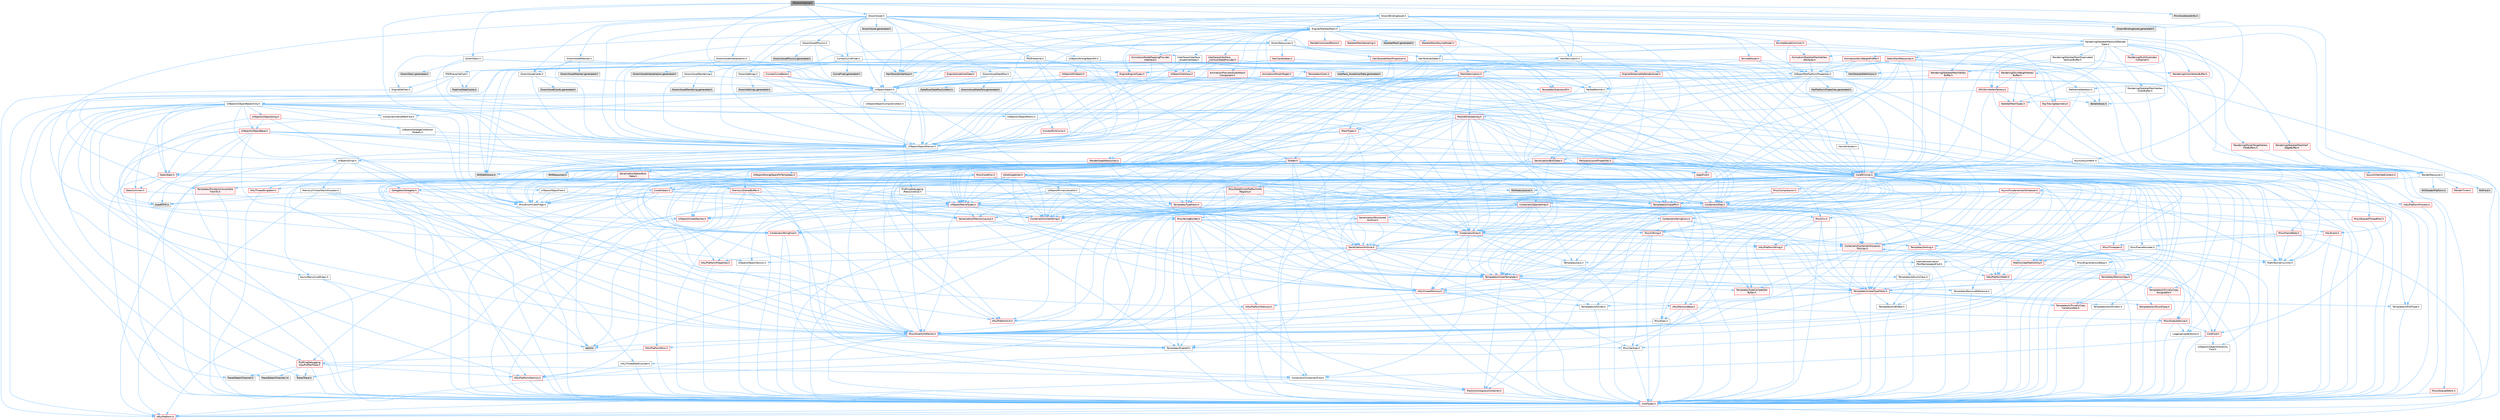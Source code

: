 digraph "GroomInstance.h"
{
 // INTERACTIVE_SVG=YES
 // LATEX_PDF_SIZE
  bgcolor="transparent";
  edge [fontname=Helvetica,fontsize=10,labelfontname=Helvetica,labelfontsize=10];
  node [fontname=Helvetica,fontsize=10,shape=box,height=0.2,width=0.4];
  Node1 [id="Node000001",label="GroomInstance.h",height=0.2,width=0.4,color="gray40", fillcolor="grey60", style="filled", fontcolor="black",tooltip=" "];
  Node1 -> Node2 [id="edge1_Node000001_Node000002",color="steelblue1",style="solid",tooltip=" "];
  Node2 [id="Node000002",label="UObject/Object.h",height=0.2,width=0.4,color="grey40", fillcolor="white", style="filled",URL="$db/dbf/Object_8h.html",tooltip=" "];
  Node2 -> Node3 [id="edge2_Node000002_Node000003",color="steelblue1",style="solid",tooltip=" "];
  Node3 [id="Node000003",label="UObject/Script.h",height=0.2,width=0.4,color="grey40", fillcolor="white", style="filled",URL="$de/dc6/Script_8h.html",tooltip=" "];
  Node3 -> Node4 [id="edge3_Node000003_Node000004",color="steelblue1",style="solid",tooltip=" "];
  Node4 [id="Node000004",label="Delegates/Delegate.h",height=0.2,width=0.4,color="red", fillcolor="#FFF0F0", style="filled",URL="$d4/d80/Delegate_8h.html",tooltip=" "];
  Node4 -> Node5 [id="edge4_Node000004_Node000005",color="steelblue1",style="solid",tooltip=" "];
  Node5 [id="Node000005",label="CoreTypes.h",height=0.2,width=0.4,color="red", fillcolor="#FFF0F0", style="filled",URL="$dc/dec/CoreTypes_8h.html",tooltip=" "];
  Node5 -> Node6 [id="edge5_Node000005_Node000006",color="steelblue1",style="solid",tooltip=" "];
  Node6 [id="Node000006",label="HAL/Platform.h",height=0.2,width=0.4,color="red", fillcolor="#FFF0F0", style="filled",URL="$d9/dd0/Platform_8h.html",tooltip=" "];
  Node4 -> Node19 [id="edge6_Node000004_Node000019",color="steelblue1",style="solid",tooltip=" "];
  Node19 [id="Node000019",label="Misc/AssertionMacros.h",height=0.2,width=0.4,color="red", fillcolor="#FFF0F0", style="filled",URL="$d0/dfa/AssertionMacros_8h.html",tooltip=" "];
  Node19 -> Node5 [id="edge7_Node000019_Node000005",color="steelblue1",style="solid",tooltip=" "];
  Node19 -> Node6 [id="edge8_Node000019_Node000006",color="steelblue1",style="solid",tooltip=" "];
  Node19 -> Node20 [id="edge9_Node000019_Node000020",color="steelblue1",style="solid",tooltip=" "];
  Node20 [id="Node000020",label="HAL/PlatformMisc.h",height=0.2,width=0.4,color="red", fillcolor="#FFF0F0", style="filled",URL="$d0/df5/PlatformMisc_8h.html",tooltip=" "];
  Node20 -> Node5 [id="edge10_Node000020_Node000005",color="steelblue1",style="solid",tooltip=" "];
  Node20 -> Node48 [id="edge11_Node000020_Node000048",color="steelblue1",style="solid",tooltip=" "];
  Node48 [id="Node000048",label="ProfilingDebugging\l/CpuProfilerTrace.h",height=0.2,width=0.4,color="red", fillcolor="#FFF0F0", style="filled",URL="$da/dcb/CpuProfilerTrace_8h.html",tooltip=" "];
  Node48 -> Node5 [id="edge12_Node000048_Node000005",color="steelblue1",style="solid",tooltip=" "];
  Node48 -> Node28 [id="edge13_Node000048_Node000028",color="steelblue1",style="solid",tooltip=" "];
  Node28 [id="Node000028",label="Containers/ContainersFwd.h",height=0.2,width=0.4,color="grey40", fillcolor="white", style="filled",URL="$d4/d0a/ContainersFwd_8h.html",tooltip=" "];
  Node28 -> Node6 [id="edge14_Node000028_Node000006",color="steelblue1",style="solid",tooltip=" "];
  Node28 -> Node5 [id="edge15_Node000028_Node000005",color="steelblue1",style="solid",tooltip=" "];
  Node28 -> Node25 [id="edge16_Node000028_Node000025",color="steelblue1",style="solid",tooltip=" "];
  Node25 [id="Node000025",label="Traits/IsContiguousContainer.h",height=0.2,width=0.4,color="red", fillcolor="#FFF0F0", style="filled",URL="$d5/d3c/IsContiguousContainer_8h.html",tooltip=" "];
  Node25 -> Node5 [id="edge17_Node000025_Node000005",color="steelblue1",style="solid",tooltip=" "];
  Node48 -> Node49 [id="edge18_Node000048_Node000049",color="steelblue1",style="solid",tooltip=" "];
  Node49 [id="Node000049",label="HAL/PlatformAtomics.h",height=0.2,width=0.4,color="red", fillcolor="#FFF0F0", style="filled",URL="$d3/d36/PlatformAtomics_8h.html",tooltip=" "];
  Node49 -> Node5 [id="edge19_Node000049_Node000005",color="steelblue1",style="solid",tooltip=" "];
  Node48 -> Node53 [id="edge20_Node000048_Node000053",color="steelblue1",style="solid",tooltip=" "];
  Node53 [id="Node000053",label="Trace/Detail/Channel.h",height=0.2,width=0.4,color="grey60", fillcolor="#E0E0E0", style="filled",tooltip=" "];
  Node48 -> Node54 [id="edge21_Node000048_Node000054",color="steelblue1",style="solid",tooltip=" "];
  Node54 [id="Node000054",label="Trace/Detail/Channel.inl",height=0.2,width=0.4,color="grey60", fillcolor="#E0E0E0", style="filled",tooltip=" "];
  Node48 -> Node55 [id="edge22_Node000048_Node000055",color="steelblue1",style="solid",tooltip=" "];
  Node55 [id="Node000055",label="Trace/Trace.h",height=0.2,width=0.4,color="grey60", fillcolor="#E0E0E0", style="filled",tooltip=" "];
  Node19 -> Node56 [id="edge23_Node000019_Node000056",color="steelblue1",style="solid",tooltip=" "];
  Node56 [id="Node000056",label="Templates/EnableIf.h",height=0.2,width=0.4,color="grey40", fillcolor="white", style="filled",URL="$d7/d60/EnableIf_8h.html",tooltip=" "];
  Node56 -> Node5 [id="edge24_Node000056_Node000005",color="steelblue1",style="solid",tooltip=" "];
  Node19 -> Node62 [id="edge25_Node000019_Node000062",color="steelblue1",style="solid",tooltip=" "];
  Node62 [id="Node000062",label="Misc/VarArgs.h",height=0.2,width=0.4,color="grey40", fillcolor="white", style="filled",URL="$d5/d6f/VarArgs_8h.html",tooltip=" "];
  Node62 -> Node5 [id="edge26_Node000062_Node000005",color="steelblue1",style="solid",tooltip=" "];
  Node19 -> Node69 [id="edge27_Node000019_Node000069",color="steelblue1",style="solid",tooltip=" "];
  Node69 [id="Node000069",label="atomic",height=0.2,width=0.4,color="grey60", fillcolor="#E0E0E0", style="filled",tooltip=" "];
  Node4 -> Node70 [id="edge28_Node000004_Node000070",color="steelblue1",style="solid",tooltip=" "];
  Node70 [id="Node000070",label="UObject/NameTypes.h",height=0.2,width=0.4,color="red", fillcolor="#FFF0F0", style="filled",URL="$d6/d35/NameTypes_8h.html",tooltip=" "];
  Node70 -> Node5 [id="edge29_Node000070_Node000005",color="steelblue1",style="solid",tooltip=" "];
  Node70 -> Node19 [id="edge30_Node000070_Node000019",color="steelblue1",style="solid",tooltip=" "];
  Node70 -> Node71 [id="edge31_Node000070_Node000071",color="steelblue1",style="solid",tooltip=" "];
  Node71 [id="Node000071",label="HAL/UnrealMemory.h",height=0.2,width=0.4,color="red", fillcolor="#FFF0F0", style="filled",URL="$d9/d96/UnrealMemory_8h.html",tooltip=" "];
  Node71 -> Node5 [id="edge32_Node000071_Node000005",color="steelblue1",style="solid",tooltip=" "];
  Node71 -> Node75 [id="edge33_Node000071_Node000075",color="steelblue1",style="solid",tooltip=" "];
  Node75 [id="Node000075",label="HAL/MemoryBase.h",height=0.2,width=0.4,color="red", fillcolor="#FFF0F0", style="filled",URL="$d6/d9f/MemoryBase_8h.html",tooltip=" "];
  Node75 -> Node5 [id="edge34_Node000075_Node000005",color="steelblue1",style="solid",tooltip=" "];
  Node75 -> Node49 [id="edge35_Node000075_Node000049",color="steelblue1",style="solid",tooltip=" "];
  Node75 -> Node32 [id="edge36_Node000075_Node000032",color="steelblue1",style="solid",tooltip=" "];
  Node32 [id="Node000032",label="HAL/PlatformCrt.h",height=0.2,width=0.4,color="red", fillcolor="#FFF0F0", style="filled",URL="$d8/d75/PlatformCrt_8h.html",tooltip=" "];
  Node75 -> Node76 [id="edge37_Node000075_Node000076",color="steelblue1",style="solid",tooltip=" "];
  Node76 [id="Node000076",label="Misc/Exec.h",height=0.2,width=0.4,color="grey40", fillcolor="white", style="filled",URL="$de/ddb/Exec_8h.html",tooltip=" "];
  Node76 -> Node5 [id="edge38_Node000076_Node000005",color="steelblue1",style="solid",tooltip=" "];
  Node76 -> Node19 [id="edge39_Node000076_Node000019",color="steelblue1",style="solid",tooltip=" "];
  Node75 -> Node77 [id="edge40_Node000075_Node000077",color="steelblue1",style="solid",tooltip=" "];
  Node77 [id="Node000077",label="Misc/OutputDevice.h",height=0.2,width=0.4,color="red", fillcolor="#FFF0F0", style="filled",URL="$d7/d32/OutputDevice_8h.html",tooltip=" "];
  Node77 -> Node27 [id="edge41_Node000077_Node000027",color="steelblue1",style="solid",tooltip=" "];
  Node27 [id="Node000027",label="CoreFwd.h",height=0.2,width=0.4,color="red", fillcolor="#FFF0F0", style="filled",URL="$d1/d1e/CoreFwd_8h.html",tooltip=" "];
  Node27 -> Node5 [id="edge42_Node000027_Node000005",color="steelblue1",style="solid",tooltip=" "];
  Node27 -> Node28 [id="edge43_Node000027_Node000028",color="steelblue1",style="solid",tooltip=" "];
  Node27 -> Node30 [id="edge44_Node000027_Node000030",color="steelblue1",style="solid",tooltip=" "];
  Node30 [id="Node000030",label="UObject/UObjectHierarchy\lFwd.h",height=0.2,width=0.4,color="grey40", fillcolor="white", style="filled",URL="$d3/d13/UObjectHierarchyFwd_8h.html",tooltip=" "];
  Node77 -> Node5 [id="edge45_Node000077_Node000005",color="steelblue1",style="solid",tooltip=" "];
  Node77 -> Node78 [id="edge46_Node000077_Node000078",color="steelblue1",style="solid",tooltip=" "];
  Node78 [id="Node000078",label="Logging/LogVerbosity.h",height=0.2,width=0.4,color="grey40", fillcolor="white", style="filled",URL="$d2/d8f/LogVerbosity_8h.html",tooltip=" "];
  Node78 -> Node5 [id="edge47_Node000078_Node000005",color="steelblue1",style="solid",tooltip=" "];
  Node77 -> Node62 [id="edge48_Node000077_Node000062",color="steelblue1",style="solid",tooltip=" "];
  Node71 -> Node88 [id="edge49_Node000071_Node000088",color="steelblue1",style="solid",tooltip=" "];
  Node88 [id="Node000088",label="HAL/PlatformMemory.h",height=0.2,width=0.4,color="red", fillcolor="#FFF0F0", style="filled",URL="$de/d68/PlatformMemory_8h.html",tooltip=" "];
  Node88 -> Node5 [id="edge50_Node000088_Node000005",color="steelblue1",style="solid",tooltip=" "];
  Node71 -> Node91 [id="edge51_Node000071_Node000091",color="steelblue1",style="solid",tooltip=" "];
  Node91 [id="Node000091",label="Templates/IsPointer.h",height=0.2,width=0.4,color="grey40", fillcolor="white", style="filled",URL="$d7/d05/IsPointer_8h.html",tooltip=" "];
  Node91 -> Node5 [id="edge52_Node000091_Node000005",color="steelblue1",style="solid",tooltip=" "];
  Node70 -> Node92 [id="edge53_Node000070_Node000092",color="steelblue1",style="solid",tooltip=" "];
  Node92 [id="Node000092",label="Templates/UnrealTypeTraits.h",height=0.2,width=0.4,color="red", fillcolor="#FFF0F0", style="filled",URL="$d2/d2d/UnrealTypeTraits_8h.html",tooltip=" "];
  Node92 -> Node5 [id="edge54_Node000092_Node000005",color="steelblue1",style="solid",tooltip=" "];
  Node92 -> Node91 [id="edge55_Node000092_Node000091",color="steelblue1",style="solid",tooltip=" "];
  Node92 -> Node19 [id="edge56_Node000092_Node000019",color="steelblue1",style="solid",tooltip=" "];
  Node92 -> Node84 [id="edge57_Node000092_Node000084",color="steelblue1",style="solid",tooltip=" "];
  Node84 [id="Node000084",label="Templates/AndOrNot.h",height=0.2,width=0.4,color="grey40", fillcolor="white", style="filled",URL="$db/d0a/AndOrNot_8h.html",tooltip=" "];
  Node84 -> Node5 [id="edge58_Node000084_Node000005",color="steelblue1",style="solid",tooltip=" "];
  Node92 -> Node56 [id="edge59_Node000092_Node000056",color="steelblue1",style="solid",tooltip=" "];
  Node92 -> Node93 [id="edge60_Node000092_Node000093",color="steelblue1",style="solid",tooltip=" "];
  Node93 [id="Node000093",label="Templates/IsArithmetic.h",height=0.2,width=0.4,color="grey40", fillcolor="white", style="filled",URL="$d2/d5d/IsArithmetic_8h.html",tooltip=" "];
  Node93 -> Node5 [id="edge61_Node000093_Node000005",color="steelblue1",style="solid",tooltip=" "];
  Node92 -> Node95 [id="edge62_Node000092_Node000095",color="steelblue1",style="solid",tooltip=" "];
  Node95 [id="Node000095",label="Templates/IsPODType.h",height=0.2,width=0.4,color="grey40", fillcolor="white", style="filled",URL="$d7/db1/IsPODType_8h.html",tooltip=" "];
  Node95 -> Node5 [id="edge63_Node000095_Node000005",color="steelblue1",style="solid",tooltip=" "];
  Node92 -> Node96 [id="edge64_Node000092_Node000096",color="steelblue1",style="solid",tooltip=" "];
  Node96 [id="Node000096",label="Templates/IsUECoreType.h",height=0.2,width=0.4,color="red", fillcolor="#FFF0F0", style="filled",URL="$d1/db8/IsUECoreType_8h.html",tooltip=" "];
  Node96 -> Node5 [id="edge65_Node000096_Node000005",color="steelblue1",style="solid",tooltip=" "];
  Node92 -> Node85 [id="edge66_Node000092_Node000085",color="steelblue1",style="solid",tooltip=" "];
  Node85 [id="Node000085",label="Templates/IsTriviallyCopy\lConstructible.h",height=0.2,width=0.4,color="red", fillcolor="#FFF0F0", style="filled",URL="$d3/d78/IsTriviallyCopyConstructible_8h.html",tooltip=" "];
  Node85 -> Node5 [id="edge67_Node000085_Node000005",color="steelblue1",style="solid",tooltip=" "];
  Node70 -> Node97 [id="edge68_Node000070_Node000097",color="steelblue1",style="solid",tooltip=" "];
  Node97 [id="Node000097",label="Templates/UnrealTemplate.h",height=0.2,width=0.4,color="red", fillcolor="#FFF0F0", style="filled",URL="$d4/d24/UnrealTemplate_8h.html",tooltip=" "];
  Node97 -> Node5 [id="edge69_Node000097_Node000005",color="steelblue1",style="solid",tooltip=" "];
  Node97 -> Node91 [id="edge70_Node000097_Node000091",color="steelblue1",style="solid",tooltip=" "];
  Node97 -> Node71 [id="edge71_Node000097_Node000071",color="steelblue1",style="solid",tooltip=" "];
  Node97 -> Node92 [id="edge72_Node000097_Node000092",color="steelblue1",style="solid",tooltip=" "];
  Node97 -> Node100 [id="edge73_Node000097_Node000100",color="steelblue1",style="solid",tooltip=" "];
  Node100 [id="Node000100",label="Templates/RemoveReference.h",height=0.2,width=0.4,color="grey40", fillcolor="white", style="filled",URL="$da/dbe/RemoveReference_8h.html",tooltip=" "];
  Node100 -> Node5 [id="edge74_Node000100_Node000005",color="steelblue1",style="solid",tooltip=" "];
  Node97 -> Node101 [id="edge75_Node000097_Node000101",color="steelblue1",style="solid",tooltip=" "];
  Node101 [id="Node000101",label="Templates/TypeCompatible\lBytes.h",height=0.2,width=0.4,color="red", fillcolor="#FFF0F0", style="filled",URL="$df/d0a/TypeCompatibleBytes_8h.html",tooltip=" "];
  Node101 -> Node5 [id="edge76_Node000101_Node000005",color="steelblue1",style="solid",tooltip=" "];
  Node97 -> Node25 [id="edge77_Node000097_Node000025",color="steelblue1",style="solid",tooltip=" "];
  Node70 -> Node103 [id="edge78_Node000070_Node000103",color="steelblue1",style="solid",tooltip=" "];
  Node103 [id="Node000103",label="Containers/UnrealString.h",height=0.2,width=0.4,color="red", fillcolor="#FFF0F0", style="filled",URL="$d5/dba/UnrealString_8h.html",tooltip=" "];
  Node70 -> Node110 [id="edge79_Node000070_Node000110",color="steelblue1",style="solid",tooltip=" "];
  Node110 [id="Node000110",label="Containers/StringConv.h",height=0.2,width=0.4,color="red", fillcolor="#FFF0F0", style="filled",URL="$d3/ddf/StringConv_8h.html",tooltip=" "];
  Node110 -> Node5 [id="edge80_Node000110_Node000005",color="steelblue1",style="solid",tooltip=" "];
  Node110 -> Node19 [id="edge81_Node000110_Node000019",color="steelblue1",style="solid",tooltip=" "];
  Node110 -> Node111 [id="edge82_Node000110_Node000111",color="steelblue1",style="solid",tooltip=" "];
  Node111 [id="Node000111",label="Containers/ContainerAllocation\lPolicies.h",height=0.2,width=0.4,color="red", fillcolor="#FFF0F0", style="filled",URL="$d7/dff/ContainerAllocationPolicies_8h.html",tooltip=" "];
  Node111 -> Node5 [id="edge83_Node000111_Node000005",color="steelblue1",style="solid",tooltip=" "];
  Node111 -> Node111 [id="edge84_Node000111_Node000111",color="steelblue1",style="solid",tooltip=" "];
  Node111 -> Node113 [id="edge85_Node000111_Node000113",color="steelblue1",style="solid",tooltip=" "];
  Node113 [id="Node000113",label="HAL/PlatformMath.h",height=0.2,width=0.4,color="red", fillcolor="#FFF0F0", style="filled",URL="$dc/d53/PlatformMath_8h.html",tooltip=" "];
  Node113 -> Node5 [id="edge86_Node000113_Node000005",color="steelblue1",style="solid",tooltip=" "];
  Node111 -> Node71 [id="edge87_Node000111_Node000071",color="steelblue1",style="solid",tooltip=" "];
  Node111 -> Node42 [id="edge88_Node000111_Node000042",color="steelblue1",style="solid",tooltip=" "];
  Node42 [id="Node000042",label="Math/NumericLimits.h",height=0.2,width=0.4,color="grey40", fillcolor="white", style="filled",URL="$df/d1b/NumericLimits_8h.html",tooltip=" "];
  Node42 -> Node5 [id="edge89_Node000042_Node000005",color="steelblue1",style="solid",tooltip=" "];
  Node111 -> Node19 [id="edge90_Node000111_Node000019",color="steelblue1",style="solid",tooltip=" "];
  Node111 -> Node122 [id="edge91_Node000111_Node000122",color="steelblue1",style="solid",tooltip=" "];
  Node122 [id="Node000122",label="Templates/MemoryOps.h",height=0.2,width=0.4,color="red", fillcolor="#FFF0F0", style="filled",URL="$db/dea/MemoryOps_8h.html",tooltip=" "];
  Node122 -> Node5 [id="edge92_Node000122_Node000005",color="steelblue1",style="solid",tooltip=" "];
  Node122 -> Node71 [id="edge93_Node000122_Node000071",color="steelblue1",style="solid",tooltip=" "];
  Node122 -> Node86 [id="edge94_Node000122_Node000086",color="steelblue1",style="solid",tooltip=" "];
  Node86 [id="Node000086",label="Templates/IsTriviallyCopy\lAssignable.h",height=0.2,width=0.4,color="red", fillcolor="#FFF0F0", style="filled",URL="$d2/df2/IsTriviallyCopyAssignable_8h.html",tooltip=" "];
  Node86 -> Node5 [id="edge95_Node000086_Node000005",color="steelblue1",style="solid",tooltip=" "];
  Node122 -> Node85 [id="edge96_Node000122_Node000085",color="steelblue1",style="solid",tooltip=" "];
  Node122 -> Node92 [id="edge97_Node000122_Node000092",color="steelblue1",style="solid",tooltip=" "];
  Node111 -> Node101 [id="edge98_Node000111_Node000101",color="steelblue1",style="solid",tooltip=" "];
  Node110 -> Node123 [id="edge99_Node000110_Node000123",color="steelblue1",style="solid",tooltip=" "];
  Node123 [id="Node000123",label="Containers/Array.h",height=0.2,width=0.4,color="red", fillcolor="#FFF0F0", style="filled",URL="$df/dd0/Array_8h.html",tooltip=" "];
  Node123 -> Node5 [id="edge100_Node000123_Node000005",color="steelblue1",style="solid",tooltip=" "];
  Node123 -> Node19 [id="edge101_Node000123_Node000019",color="steelblue1",style="solid",tooltip=" "];
  Node123 -> Node71 [id="edge102_Node000123_Node000071",color="steelblue1",style="solid",tooltip=" "];
  Node123 -> Node92 [id="edge103_Node000123_Node000092",color="steelblue1",style="solid",tooltip=" "];
  Node123 -> Node97 [id="edge104_Node000123_Node000097",color="steelblue1",style="solid",tooltip=" "];
  Node123 -> Node111 [id="edge105_Node000123_Node000111",color="steelblue1",style="solid",tooltip=" "];
  Node123 -> Node130 [id="edge106_Node000123_Node000130",color="steelblue1",style="solid",tooltip=" "];
  Node130 [id="Node000130",label="Serialization/Archive.h",height=0.2,width=0.4,color="red", fillcolor="#FFF0F0", style="filled",URL="$d7/d3b/Archive_8h.html",tooltip=" "];
  Node130 -> Node27 [id="edge107_Node000130_Node000027",color="steelblue1",style="solid",tooltip=" "];
  Node130 -> Node5 [id="edge108_Node000130_Node000005",color="steelblue1",style="solid",tooltip=" "];
  Node130 -> Node131 [id="edge109_Node000130_Node000131",color="steelblue1",style="solid",tooltip=" "];
  Node131 [id="Node000131",label="HAL/PlatformProperties.h",height=0.2,width=0.4,color="red", fillcolor="#FFF0F0", style="filled",URL="$d9/db0/PlatformProperties_8h.html",tooltip=" "];
  Node131 -> Node5 [id="edge110_Node000131_Node000005",color="steelblue1",style="solid",tooltip=" "];
  Node130 -> Node134 [id="edge111_Node000130_Node000134",color="steelblue1",style="solid",tooltip=" "];
  Node134 [id="Node000134",label="Internationalization\l/TextNamespaceFwd.h",height=0.2,width=0.4,color="grey40", fillcolor="white", style="filled",URL="$d8/d97/TextNamespaceFwd_8h.html",tooltip=" "];
  Node134 -> Node5 [id="edge112_Node000134_Node000005",color="steelblue1",style="solid",tooltip=" "];
  Node130 -> Node19 [id="edge113_Node000130_Node000019",color="steelblue1",style="solid",tooltip=" "];
  Node130 -> Node135 [id="edge114_Node000130_Node000135",color="steelblue1",style="solid",tooltip=" "];
  Node135 [id="Node000135",label="Misc/EngineVersionBase.h",height=0.2,width=0.4,color="grey40", fillcolor="white", style="filled",URL="$d5/d2b/EngineVersionBase_8h.html",tooltip=" "];
  Node135 -> Node5 [id="edge115_Node000135_Node000005",color="steelblue1",style="solid",tooltip=" "];
  Node130 -> Node62 [id="edge116_Node000130_Node000062",color="steelblue1",style="solid",tooltip=" "];
  Node130 -> Node56 [id="edge117_Node000130_Node000056",color="steelblue1",style="solid",tooltip=" "];
  Node130 -> Node138 [id="edge118_Node000130_Node000138",color="steelblue1",style="solid",tooltip=" "];
  Node138 [id="Node000138",label="Templates/IsEnumClass.h",height=0.2,width=0.4,color="grey40", fillcolor="white", style="filled",URL="$d7/d15/IsEnumClass_8h.html",tooltip=" "];
  Node138 -> Node5 [id="edge119_Node000138_Node000005",color="steelblue1",style="solid",tooltip=" "];
  Node138 -> Node84 [id="edge120_Node000138_Node000084",color="steelblue1",style="solid",tooltip=" "];
  Node130 -> Node97 [id="edge121_Node000130_Node000097",color="steelblue1",style="solid",tooltip=" "];
  Node130 -> Node139 [id="edge122_Node000130_Node000139",color="steelblue1",style="solid",tooltip=" "];
  Node139 [id="Node000139",label="UObject/ObjectVersion.h",height=0.2,width=0.4,color="grey40", fillcolor="white", style="filled",URL="$da/d63/ObjectVersion_8h.html",tooltip=" "];
  Node139 -> Node5 [id="edge123_Node000139_Node000005",color="steelblue1",style="solid",tooltip=" "];
  Node123 -> Node161 [id="edge124_Node000123_Node000161",color="steelblue1",style="solid",tooltip=" "];
  Node161 [id="Node000161",label="Templates/Less.h",height=0.2,width=0.4,color="grey40", fillcolor="white", style="filled",URL="$de/dc8/Less_8h.html",tooltip=" "];
  Node161 -> Node5 [id="edge125_Node000161_Node000005",color="steelblue1",style="solid",tooltip=" "];
  Node161 -> Node97 [id="edge126_Node000161_Node000097",color="steelblue1",style="solid",tooltip=" "];
  Node123 -> Node169 [id="edge127_Node000123_Node000169",color="steelblue1",style="solid",tooltip=" "];
  Node169 [id="Node000169",label="Templates/Sorting.h",height=0.2,width=0.4,color="red", fillcolor="#FFF0F0", style="filled",URL="$d3/d9e/Sorting_8h.html",tooltip=" "];
  Node169 -> Node5 [id="edge128_Node000169_Node000005",color="steelblue1",style="solid",tooltip=" "];
  Node169 -> Node113 [id="edge129_Node000169_Node000113",color="steelblue1",style="solid",tooltip=" "];
  Node169 -> Node161 [id="edge130_Node000169_Node000161",color="steelblue1",style="solid",tooltip=" "];
  Node110 -> Node147 [id="edge131_Node000110_Node000147",color="steelblue1",style="solid",tooltip=" "];
  Node147 [id="Node000147",label="Misc/CString.h",height=0.2,width=0.4,color="red", fillcolor="#FFF0F0", style="filled",URL="$d2/d49/CString_8h.html",tooltip=" "];
  Node147 -> Node5 [id="edge132_Node000147_Node000005",color="steelblue1",style="solid",tooltip=" "];
  Node147 -> Node32 [id="edge133_Node000147_Node000032",color="steelblue1",style="solid",tooltip=" "];
  Node147 -> Node73 [id="edge134_Node000147_Node000073",color="steelblue1",style="solid",tooltip=" "];
  Node73 [id="Node000073",label="HAL/PlatformString.h",height=0.2,width=0.4,color="red", fillcolor="#FFF0F0", style="filled",URL="$db/db5/PlatformString_8h.html",tooltip=" "];
  Node73 -> Node5 [id="edge135_Node000073_Node000005",color="steelblue1",style="solid",tooltip=" "];
  Node147 -> Node19 [id="edge136_Node000147_Node000019",color="steelblue1",style="solid",tooltip=" "];
  Node147 -> Node62 [id="edge137_Node000147_Node000062",color="steelblue1",style="solid",tooltip=" "];
  Node110 -> Node97 [id="edge138_Node000110_Node000097",color="steelblue1",style="solid",tooltip=" "];
  Node110 -> Node92 [id="edge139_Node000110_Node000092",color="steelblue1",style="solid",tooltip=" "];
  Node110 -> Node25 [id="edge140_Node000110_Node000025",color="steelblue1",style="solid",tooltip=" "];
  Node70 -> Node22 [id="edge141_Node000070_Node000022",color="steelblue1",style="solid",tooltip=" "];
  Node22 [id="Node000022",label="Containers/StringFwd.h",height=0.2,width=0.4,color="red", fillcolor="#FFF0F0", style="filled",URL="$df/d37/StringFwd_8h.html",tooltip=" "];
  Node22 -> Node5 [id="edge142_Node000022_Node000005",color="steelblue1",style="solid",tooltip=" "];
  Node22 -> Node25 [id="edge143_Node000022_Node000025",color="steelblue1",style="solid",tooltip=" "];
  Node70 -> Node175 [id="edge144_Node000070_Node000175",color="steelblue1",style="solid",tooltip=" "];
  Node175 [id="Node000175",label="UObject/UnrealNames.h",height=0.2,width=0.4,color="red", fillcolor="#FFF0F0", style="filled",URL="$d8/db1/UnrealNames_8h.html",tooltip=" "];
  Node175 -> Node5 [id="edge145_Node000175_Node000005",color="steelblue1",style="solid",tooltip=" "];
  Node70 -> Node141 [id="edge146_Node000070_Node000141",color="steelblue1",style="solid",tooltip=" "];
  Node141 [id="Node000141",label="Serialization/MemoryLayout.h",height=0.2,width=0.4,color="red", fillcolor="#FFF0F0", style="filled",URL="$d7/d66/MemoryLayout_8h.html",tooltip=" "];
  Node141 -> Node22 [id="edge147_Node000141_Node000022",color="steelblue1",style="solid",tooltip=" "];
  Node141 -> Node71 [id="edge148_Node000141_Node000071",color="steelblue1",style="solid",tooltip=" "];
  Node141 -> Node56 [id="edge149_Node000141_Node000056",color="steelblue1",style="solid",tooltip=" "];
  Node141 -> Node97 [id="edge150_Node000141_Node000097",color="steelblue1",style="solid",tooltip=" "];
  Node70 -> Node177 [id="edge151_Node000070_Node000177",color="steelblue1",style="solid",tooltip=" "];
  Node177 [id="Node000177",label="Misc/StringBuilder.h",height=0.2,width=0.4,color="red", fillcolor="#FFF0F0", style="filled",URL="$d4/d52/StringBuilder_8h.html",tooltip=" "];
  Node177 -> Node22 [id="edge152_Node000177_Node000022",color="steelblue1",style="solid",tooltip=" "];
  Node177 -> Node5 [id="edge153_Node000177_Node000005",color="steelblue1",style="solid",tooltip=" "];
  Node177 -> Node73 [id="edge154_Node000177_Node000073",color="steelblue1",style="solid",tooltip=" "];
  Node177 -> Node71 [id="edge155_Node000177_Node000071",color="steelblue1",style="solid",tooltip=" "];
  Node177 -> Node19 [id="edge156_Node000177_Node000019",color="steelblue1",style="solid",tooltip=" "];
  Node177 -> Node147 [id="edge157_Node000177_Node000147",color="steelblue1",style="solid",tooltip=" "];
  Node177 -> Node56 [id="edge158_Node000177_Node000056",color="steelblue1",style="solid",tooltip=" "];
  Node177 -> Node97 [id="edge159_Node000177_Node000097",color="steelblue1",style="solid",tooltip=" "];
  Node177 -> Node92 [id="edge160_Node000177_Node000092",color="steelblue1",style="solid",tooltip=" "];
  Node177 -> Node25 [id="edge161_Node000177_Node000025",color="steelblue1",style="solid",tooltip=" "];
  Node70 -> Node55 [id="edge162_Node000070_Node000055",color="steelblue1",style="solid",tooltip=" "];
  Node4 -> Node224 [id="edge163_Node000004_Node000224",color="steelblue1",style="solid",tooltip=" "];
  Node224 [id="Node000224",label="AutoRTFM.h",height=0.2,width=0.4,color="grey60", fillcolor="#E0E0E0", style="filled",tooltip=" "];
  Node3 -> Node244 [id="edge164_Node000003_Node000244",color="steelblue1",style="solid",tooltip=" "];
  Node244 [id="Node000244",label="HAL/ThreadSingleton.h",height=0.2,width=0.4,color="red", fillcolor="#FFF0F0", style="filled",URL="$d0/dd5/ThreadSingleton_8h.html",tooltip=" "];
  Node244 -> Node5 [id="edge165_Node000244_Node000005",color="steelblue1",style="solid",tooltip=" "];
  Node3 -> Node246 [id="edge166_Node000003_Node000246",color="steelblue1",style="solid",tooltip=" "];
  Node246 [id="Node000246",label="Stats/Stats.h",height=0.2,width=0.4,color="red", fillcolor="#FFF0F0", style="filled",URL="$dc/d09/Stats_8h.html",tooltip=" "];
  Node246 -> Node214 [id="edge167_Node000246_Node000214",color="steelblue1",style="solid",tooltip=" "];
  Node214 [id="Node000214",label="CoreGlobals.h",height=0.2,width=0.4,color="red", fillcolor="#FFF0F0", style="filled",URL="$d5/d8c/CoreGlobals_8h.html",tooltip=" "];
  Node214 -> Node103 [id="edge168_Node000214_Node000103",color="steelblue1",style="solid",tooltip=" "];
  Node214 -> Node5 [id="edge169_Node000214_Node000005",color="steelblue1",style="solid",tooltip=" "];
  Node214 -> Node44 [id="edge170_Node000214_Node000044",color="steelblue1",style="solid",tooltip=" "];
  Node44 [id="Node000044",label="Misc/EnumClassFlags.h",height=0.2,width=0.4,color="grey40", fillcolor="white", style="filled",URL="$d8/de7/EnumClassFlags_8h.html",tooltip=" "];
  Node214 -> Node77 [id="edge171_Node000214_Node000077",color="steelblue1",style="solid",tooltip=" "];
  Node214 -> Node48 [id="edge172_Node000214_Node000048",color="steelblue1",style="solid",tooltip=" "];
  Node214 -> Node70 [id="edge173_Node000214_Node000070",color="steelblue1",style="solid",tooltip=" "];
  Node214 -> Node69 [id="edge174_Node000214_Node000069",color="steelblue1",style="solid",tooltip=" "];
  Node246 -> Node5 [id="edge175_Node000246_Node000005",color="steelblue1",style="solid",tooltip=" "];
  Node246 -> Node247 [id="edge176_Node000246_Node000247",color="steelblue1",style="solid",tooltip=" "];
  Node247 [id="Node000247",label="StatsCommon.h",height=0.2,width=0.4,color="red", fillcolor="#FFF0F0", style="filled",URL="$df/d16/StatsCommon_8h.html",tooltip=" "];
  Node247 -> Node5 [id="edge177_Node000247_Node000005",color="steelblue1",style="solid",tooltip=" "];
  Node247 -> Node44 [id="edge178_Node000247_Node000044",color="steelblue1",style="solid",tooltip=" "];
  Node3 -> Node44 [id="edge179_Node000003_Node000044",color="steelblue1",style="solid",tooltip=" "];
  Node3 -> Node272 [id="edge180_Node000003_Node000272",color="steelblue1",style="solid",tooltip=" "];
  Node272 [id="Node000272",label="Misc/CoreMisc.h",height=0.2,width=0.4,color="red", fillcolor="#FFF0F0", style="filled",URL="$d8/d97/CoreMisc_8h.html",tooltip=" "];
  Node272 -> Node123 [id="edge181_Node000272_Node000123",color="steelblue1",style="solid",tooltip=" "];
  Node272 -> Node111 [id="edge182_Node000272_Node000111",color="steelblue1",style="solid",tooltip=" "];
  Node272 -> Node185 [id="edge183_Node000272_Node000185",color="steelblue1",style="solid",tooltip=" "];
  Node185 [id="Node000185",label="Containers/Map.h",height=0.2,width=0.4,color="red", fillcolor="#FFF0F0", style="filled",URL="$df/d79/Map_8h.html",tooltip=" "];
  Node185 -> Node5 [id="edge184_Node000185_Node000005",color="steelblue1",style="solid",tooltip=" "];
  Node185 -> Node103 [id="edge185_Node000185_Node000103",color="steelblue1",style="solid",tooltip=" "];
  Node185 -> Node19 [id="edge186_Node000185_Node000019",color="steelblue1",style="solid",tooltip=" "];
  Node185 -> Node169 [id="edge187_Node000185_Node000169",color="steelblue1",style="solid",tooltip=" "];
  Node185 -> Node97 [id="edge188_Node000185_Node000097",color="steelblue1",style="solid",tooltip=" "];
  Node185 -> Node92 [id="edge189_Node000185_Node000092",color="steelblue1",style="solid",tooltip=" "];
  Node272 -> Node103 [id="edge190_Node000272_Node000103",color="steelblue1",style="solid",tooltip=" "];
  Node272 -> Node214 [id="edge191_Node000272_Node000214",color="steelblue1",style="solid",tooltip=" "];
  Node272 -> Node5 [id="edge192_Node000272_Node000005",color="steelblue1",style="solid",tooltip=" "];
  Node272 -> Node131 [id="edge193_Node000272_Node000131",color="steelblue1",style="solid",tooltip=" "];
  Node272 -> Node244 [id="edge194_Node000272_Node000244",color="steelblue1",style="solid",tooltip=" "];
  Node272 -> Node78 [id="edge195_Node000272_Node000078",color="steelblue1",style="solid",tooltip=" "];
  Node272 -> Node76 [id="edge196_Node000272_Node000076",color="steelblue1",style="solid",tooltip=" "];
  Node272 -> Node70 [id="edge197_Node000272_Node000070",color="steelblue1",style="solid",tooltip=" "];
  Node3 -> Node275 [id="edge198_Node000003_Node000275",color="steelblue1",style="solid",tooltip=" "];
  Node275 [id="Node000275",label="Memory/VirtualStackAllocator.h",height=0.2,width=0.4,color="grey40", fillcolor="white", style="filled",URL="$d0/d0c/VirtualStackAllocator_8h.html",tooltip=" "];
  Node275 -> Node6 [id="edge199_Node000275_Node000006",color="steelblue1",style="solid",tooltip=" "];
  Node275 -> Node32 [id="edge200_Node000275_Node000032",color="steelblue1",style="solid",tooltip=" "];
  Node275 -> Node88 [id="edge201_Node000275_Node000088",color="steelblue1",style="solid",tooltip=" "];
  Node275 -> Node19 [id="edge202_Node000275_Node000019",color="steelblue1",style="solid",tooltip=" "];
  Node275 -> Node224 [id="edge203_Node000275_Node000224",color="steelblue1",style="solid",tooltip=" "];
  Node2 -> Node276 [id="edge204_Node000002_Node000276",color="steelblue1",style="solid",tooltip=" "];
  Node276 [id="Node000276",label="UObject/ObjectMacros.h",height=0.2,width=0.4,color="grey40", fillcolor="white", style="filled",URL="$d8/d8d/ObjectMacros_8h.html",tooltip=" "];
  Node276 -> Node44 [id="edge205_Node000276_Node000044",color="steelblue1",style="solid",tooltip=" "];
  Node276 -> Node3 [id="edge206_Node000276_Node000003",color="steelblue1",style="solid",tooltip=" "];
  Node2 -> Node277 [id="edge207_Node000002_Node000277",color="steelblue1",style="solid",tooltip=" "];
  Node277 [id="Node000277",label="UObject/UObjectBaseUtility.h",height=0.2,width=0.4,color="grey40", fillcolor="white", style="filled",URL="$d2/df9/UObjectBaseUtility_8h.html",tooltip=" "];
  Node277 -> Node22 [id="edge208_Node000277_Node000022",color="steelblue1",style="solid",tooltip=" "];
  Node277 -> Node103 [id="edge209_Node000277_Node000103",color="steelblue1",style="solid",tooltip=" "];
  Node277 -> Node278 [id="edge210_Node000277_Node000278",color="steelblue1",style="solid",tooltip=" "];
  Node278 [id="Node000278",label="Containers/VersePathFwd.h",height=0.2,width=0.4,color="grey40", fillcolor="white", style="filled",URL="$d0/d99/VersePathFwd_8h.html",tooltip=" "];
  Node278 -> Node5 [id="edge211_Node000278_Node000005",color="steelblue1",style="solid",tooltip=" "];
  Node278 -> Node22 [id="edge212_Node000278_Node000022",color="steelblue1",style="solid",tooltip=" "];
  Node277 -> Node113 [id="edge213_Node000277_Node000113",color="steelblue1",style="solid",tooltip=" "];
  Node277 -> Node19 [id="edge214_Node000277_Node000019",color="steelblue1",style="solid",tooltip=" "];
  Node277 -> Node44 [id="edge215_Node000277_Node000044",color="steelblue1",style="solid",tooltip=" "];
  Node277 -> Node48 [id="edge216_Node000277_Node000048",color="steelblue1",style="solid",tooltip=" "];
  Node277 -> Node246 [id="edge217_Node000277_Node000246",color="steelblue1",style="solid",tooltip=" "];
  Node277 -> Node247 [id="edge218_Node000277_Node000247",color="steelblue1",style="solid",tooltip=" "];
  Node277 -> Node53 [id="edge219_Node000277_Node000053",color="steelblue1",style="solid",tooltip=" "];
  Node277 -> Node54 [id="edge220_Node000277_Node000054",color="steelblue1",style="solid",tooltip=" "];
  Node277 -> Node55 [id="edge221_Node000277_Node000055",color="steelblue1",style="solid",tooltip=" "];
  Node277 -> Node279 [id="edge222_Node000277_Node000279",color="steelblue1",style="solid",tooltip=" "];
  Node279 [id="Node000279",label="UObject/GarbageCollection\lGlobals.h",height=0.2,width=0.4,color="grey40", fillcolor="white", style="filled",URL="$d2/d24/GarbageCollectionGlobals_8h.html",tooltip=" "];
  Node279 -> Node276 [id="edge223_Node000279_Node000276",color="steelblue1",style="solid",tooltip=" "];
  Node277 -> Node70 [id="edge224_Node000277_Node000070",color="steelblue1",style="solid",tooltip=" "];
  Node277 -> Node139 [id="edge225_Node000277_Node000139",color="steelblue1",style="solid",tooltip=" "];
  Node277 -> Node280 [id="edge226_Node000277_Node000280",color="steelblue1",style="solid",tooltip=" "];
  Node280 [id="Node000280",label="UObject/UObjectArray.h",height=0.2,width=0.4,color="red", fillcolor="#FFF0F0", style="filled",URL="$d1/dc1/UObjectArray_8h.html",tooltip=" "];
  Node280 -> Node224 [id="edge227_Node000280_Node000224",color="steelblue1",style="solid",tooltip=" "];
  Node280 -> Node80 [id="edge228_Node000280_Node000080",color="steelblue1",style="solid",tooltip=" "];
  Node80 [id="Node000080",label="HAL/ThreadSafeCounter.h",height=0.2,width=0.4,color="grey40", fillcolor="white", style="filled",URL="$dc/dc9/ThreadSafeCounter_8h.html",tooltip=" "];
  Node80 -> Node5 [id="edge229_Node000080_Node000005",color="steelblue1",style="solid",tooltip=" "];
  Node80 -> Node49 [id="edge230_Node000080_Node000049",color="steelblue1",style="solid",tooltip=" "];
  Node280 -> Node279 [id="edge231_Node000280_Node000279",color="steelblue1",style="solid",tooltip=" "];
  Node280 -> Node281 [id="edge232_Node000280_Node000281",color="steelblue1",style="solid",tooltip=" "];
  Node281 [id="Node000281",label="UObject/UObjectBase.h",height=0.2,width=0.4,color="red", fillcolor="#FFF0F0", style="filled",URL="$df/d4a/UObjectBase_8h.html",tooltip=" "];
  Node281 -> Node185 [id="edge233_Node000281_Node000185",color="steelblue1",style="solid",tooltip=" "];
  Node281 -> Node103 [id="edge234_Node000281_Node000103",color="steelblue1",style="solid",tooltip=" "];
  Node281 -> Node49 [id="edge235_Node000281_Node000049",color="steelblue1",style="solid",tooltip=" "];
  Node281 -> Node113 [id="edge236_Node000281_Node000113",color="steelblue1",style="solid",tooltip=" "];
  Node281 -> Node19 [id="edge237_Node000281_Node000019",color="steelblue1",style="solid",tooltip=" "];
  Node281 -> Node246 [id="edge238_Node000281_Node000246",color="steelblue1",style="solid",tooltip=" "];
  Node281 -> Node70 [id="edge239_Node000281_Node000070",color="steelblue1",style="solid",tooltip=" "];
  Node281 -> Node276 [id="edge240_Node000281_Node000276",color="steelblue1",style="solid",tooltip=" "];
  Node281 -> Node175 [id="edge241_Node000281_Node000175",color="steelblue1",style="solid",tooltip=" "];
  Node281 -> Node224 [id="edge242_Node000281_Node000224",color="steelblue1",style="solid",tooltip=" "];
  Node277 -> Node281 [id="edge243_Node000277_Node000281",color="steelblue1",style="solid",tooltip=" "];
  Node277 -> Node315 [id="edge244_Node000277_Node000315",color="steelblue1",style="solid",tooltip=" "];
  Node315 [id="Node000315",label="UObject/UObjectMarks.h",height=0.2,width=0.4,color="grey40", fillcolor="white", style="filled",URL="$d1/dff/UObjectMarks_8h.html",tooltip=" "];
  Node315 -> Node123 [id="edge245_Node000315_Node000123",color="steelblue1",style="solid",tooltip=" "];
  Node277 -> Node307 [id="edge246_Node000277_Node000307",color="steelblue1",style="solid",tooltip=" "];
  Node307 [id="Node000307",label="UObject/ObjectFwd.h",height=0.2,width=0.4,color="grey40", fillcolor="white", style="filled",URL="$d3/def/ObjectFwd_8h.html",tooltip=" "];
  Node307 -> Node103 [id="edge247_Node000307_Node000103",color="steelblue1",style="solid",tooltip=" "];
  Node307 -> Node44 [id="edge248_Node000307_Node000044",color="steelblue1",style="solid",tooltip=" "];
  Node277 -> Node224 [id="edge249_Node000277_Node000224",color="steelblue1",style="solid",tooltip=" "];
  Node2 -> Node316 [id="edge250_Node000002_Node000316",color="steelblue1",style="solid",tooltip=" "];
  Node316 [id="Node000316",label="UObject/ObjectCompileContext.h",height=0.2,width=0.4,color="grey40", fillcolor="white", style="filled",URL="$d6/de9/ObjectCompileContext_8h.html",tooltip=" "];
  Node2 -> Node317 [id="edge251_Node000002_Node000317",color="steelblue1",style="solid",tooltip=" "];
  Node317 [id="Node000317",label="ProfilingDebugging\l/ResourceSize.h",height=0.2,width=0.4,color="grey40", fillcolor="white", style="filled",URL="$dd/d71/ResourceSize_8h.html",tooltip=" "];
  Node317 -> Node185 [id="edge252_Node000317_Node000185",color="steelblue1",style="solid",tooltip=" "];
  Node317 -> Node189 [id="edge253_Node000317_Node000189",color="steelblue1",style="solid",tooltip=" "];
  Node189 [id="Node000189",label="Containers/SparseArray.h",height=0.2,width=0.4,color="red", fillcolor="#FFF0F0", style="filled",URL="$d5/dbf/SparseArray_8h.html",tooltip=" "];
  Node189 -> Node5 [id="edge254_Node000189_Node000005",color="steelblue1",style="solid",tooltip=" "];
  Node189 -> Node19 [id="edge255_Node000189_Node000019",color="steelblue1",style="solid",tooltip=" "];
  Node189 -> Node71 [id="edge256_Node000189_Node000071",color="steelblue1",style="solid",tooltip=" "];
  Node189 -> Node92 [id="edge257_Node000189_Node000092",color="steelblue1",style="solid",tooltip=" "];
  Node189 -> Node97 [id="edge258_Node000189_Node000097",color="steelblue1",style="solid",tooltip=" "];
  Node189 -> Node111 [id="edge259_Node000189_Node000111",color="steelblue1",style="solid",tooltip=" "];
  Node189 -> Node161 [id="edge260_Node000189_Node000161",color="steelblue1",style="solid",tooltip=" "];
  Node189 -> Node123 [id="edge261_Node000189_Node000123",color="steelblue1",style="solid",tooltip=" "];
  Node189 -> Node172 [id="edge262_Node000189_Node000172",color="steelblue1",style="solid",tooltip=" "];
  Node172 [id="Node000172",label="Math/UnrealMathUtility.h",height=0.2,width=0.4,color="red", fillcolor="#FFF0F0", style="filled",URL="$db/db8/UnrealMathUtility_8h.html",tooltip=" "];
  Node172 -> Node5 [id="edge263_Node000172_Node000005",color="steelblue1",style="solid",tooltip=" "];
  Node172 -> Node19 [id="edge264_Node000172_Node000019",color="steelblue1",style="solid",tooltip=" "];
  Node172 -> Node113 [id="edge265_Node000172_Node000113",color="steelblue1",style="solid",tooltip=" "];
  Node189 -> Node192 [id="edge266_Node000189_Node000192",color="steelblue1",style="solid",tooltip=" "];
  Node192 [id="Node000192",label="Serialization/Structured\lArchive.h",height=0.2,width=0.4,color="red", fillcolor="#FFF0F0", style="filled",URL="$d9/d1e/StructuredArchive_8h.html",tooltip=" "];
  Node192 -> Node123 [id="edge267_Node000192_Node000123",color="steelblue1",style="solid",tooltip=" "];
  Node192 -> Node111 [id="edge268_Node000192_Node000111",color="steelblue1",style="solid",tooltip=" "];
  Node192 -> Node5 [id="edge269_Node000192_Node000005",color="steelblue1",style="solid",tooltip=" "];
  Node192 -> Node130 [id="edge270_Node000192_Node000130",color="steelblue1",style="solid",tooltip=" "];
  Node189 -> Node103 [id="edge271_Node000189_Node000103",color="steelblue1",style="solid",tooltip=" "];
  Node317 -> Node5 [id="edge272_Node000317_Node000005",color="steelblue1",style="solid",tooltip=" "];
  Node317 -> Node19 [id="edge273_Node000317_Node000019",color="steelblue1",style="solid",tooltip=" "];
  Node317 -> Node70 [id="edge274_Node000317_Node000070",color="steelblue1",style="solid",tooltip=" "];
  Node2 -> Node310 [id="edge275_Node000002_Node000310",color="steelblue1",style="solid",tooltip=" "];
  Node310 [id="Node000310",label="UObject/PrimaryAssetId.h",height=0.2,width=0.4,color="grey40", fillcolor="white", style="filled",URL="$dc/d5c/PrimaryAssetId_8h.html",tooltip=" "];
  Node310 -> Node22 [id="edge276_Node000310_Node000022",color="steelblue1",style="solid",tooltip=" "];
  Node310 -> Node103 [id="edge277_Node000310_Node000103",color="steelblue1",style="solid",tooltip=" "];
  Node310 -> Node6 [id="edge278_Node000310_Node000006",color="steelblue1",style="solid",tooltip=" "];
  Node310 -> Node177 [id="edge279_Node000310_Node000177",color="steelblue1",style="solid",tooltip=" "];
  Node310 -> Node130 [id="edge280_Node000310_Node000130",color="steelblue1",style="solid",tooltip=" "];
  Node310 -> Node192 [id="edge281_Node000310_Node000192",color="steelblue1",style="solid",tooltip=" "];
  Node310 -> Node145 [id="edge282_Node000310_Node000145",color="steelblue1",style="solid",tooltip=" "];
  Node145 [id="Node000145",label="Templates/TypeHash.h",height=0.2,width=0.4,color="red", fillcolor="#FFF0F0", style="filled",URL="$d1/d62/TypeHash_8h.html",tooltip=" "];
  Node145 -> Node5 [id="edge283_Node000145_Node000005",color="steelblue1",style="solid",tooltip=" "];
  Node145 -> Node146 [id="edge284_Node000145_Node000146",color="steelblue1",style="solid",tooltip=" "];
  Node146 [id="Node000146",label="Misc/Crc.h",height=0.2,width=0.4,color="red", fillcolor="#FFF0F0", style="filled",URL="$d4/dd2/Crc_8h.html",tooltip=" "];
  Node146 -> Node5 [id="edge285_Node000146_Node000005",color="steelblue1",style="solid",tooltip=" "];
  Node146 -> Node73 [id="edge286_Node000146_Node000073",color="steelblue1",style="solid",tooltip=" "];
  Node146 -> Node19 [id="edge287_Node000146_Node000019",color="steelblue1",style="solid",tooltip=" "];
  Node146 -> Node147 [id="edge288_Node000146_Node000147",color="steelblue1",style="solid",tooltip=" "];
  Node146 -> Node92 [id="edge289_Node000146_Node000092",color="steelblue1",style="solid",tooltip=" "];
  Node310 -> Node70 [id="edge290_Node000310_Node000070",color="steelblue1",style="solid",tooltip=" "];
  Node310 -> Node175 [id="edge291_Node000310_Node000175",color="steelblue1",style="solid",tooltip=" "];
  Node2 -> Node278 [id="edge292_Node000002_Node000278",color="steelblue1",style="solid",tooltip=" "];
  Node1 -> Node276 [id="edge293_Node000001_Node000276",color="steelblue1",style="solid",tooltip=" "];
  Node1 -> Node318 [id="edge294_Node000001_Node000318",color="steelblue1",style="solid",tooltip=" "];
  Node318 [id="Node000318",label="GroomAsset.h",height=0.2,width=0.4,color="grey40", fillcolor="white", style="filled",URL="$d8/df1/GroomAsset_8h.html",tooltip=" "];
  Node318 -> Node319 [id="edge295_Node000318_Node000319",color="steelblue1",style="solid",tooltip=" "];
  Node319 [id="Node000319",label="PSOPrecache.h",height=0.2,width=0.4,color="grey40", fillcolor="white", style="filled",URL="$d5/d11/PSOPrecache_8h.html",tooltip=" "];
  Node319 -> Node320 [id="edge296_Node000319_Node000320",color="steelblue1",style="solid",tooltip=" "];
  Node320 [id="Node000320",label="RHIDefinitions.h",height=0.2,width=0.4,color="grey60", fillcolor="#E0E0E0", style="filled",tooltip=" "];
  Node319 -> Node321 [id="edge297_Node000319_Node000321",color="steelblue1",style="solid",tooltip=" "];
  Node321 [id="Node000321",label="RHIFeatureLevel.h",height=0.2,width=0.4,color="grey60", fillcolor="#E0E0E0", style="filled",tooltip=" "];
  Node319 -> Node322 [id="edge298_Node000319_Node000322",color="steelblue1",style="solid",tooltip=" "];
  Node322 [id="Node000322",label="RHIResources.h",height=0.2,width=0.4,color="grey60", fillcolor="#E0E0E0", style="filled",tooltip=" "];
  Node319 -> Node323 [id="edge299_Node000319_Node000323",color="steelblue1",style="solid",tooltip=" "];
  Node323 [id="Node000323",label="Engine/EngineTypes.h",height=0.2,width=0.4,color="red", fillcolor="#FFF0F0", style="filled",URL="$df/dcf/EngineTypes_8h.html",tooltip=" "];
  Node323 -> Node44 [id="edge300_Node000323_Node000044",color="steelblue1",style="solid",tooltip=" "];
  Node323 -> Node276 [id="edge301_Node000323_Node000276",color="steelblue1",style="solid",tooltip=" "];
  Node323 -> Node2 [id="edge302_Node000323_Node000002",color="steelblue1",style="solid",tooltip=" "];
  Node323 -> Node426 [id="edge303_Node000323_Node000426",color="steelblue1",style="solid",tooltip=" "];
  Node426 [id="Node000426",label="Templates/SubclassOf.h",height=0.2,width=0.4,color="red", fillcolor="#FFF0F0", style="filled",URL="$d5/db4/SubclassOf_8h.html",tooltip=" "];
  Node319 -> Node432 [id="edge304_Node000319_Node000432",color="steelblue1",style="solid",tooltip=" "];
  Node432 [id="Node000432",label="PipelineStateCache.h",height=0.2,width=0.4,color="grey60", fillcolor="#E0E0E0", style="filled",tooltip=" "];
  Node319 -> Node433 [id="edge305_Node000319_Node000433",color="steelblue1",style="solid",tooltip=" "];
  Node433 [id="Node000433",label="PSOPrecacheFwd.h",height=0.2,width=0.4,color="grey40", fillcolor="white", style="filled",URL="$db/d93/PSOPrecacheFwd_8h.html",tooltip=" "];
  Node433 -> Node123 [id="edge306_Node000433_Node000123",color="steelblue1",style="solid",tooltip=" "];
  Node433 -> Node434 [id="edge307_Node000433_Node000434",color="steelblue1",style="solid",tooltip=" "];
  Node434 [id="Node000434",label="EngineDefines.h",height=0.2,width=0.4,color="grey40", fillcolor="white", style="filled",URL="$de/d63/EngineDefines_8h.html",tooltip=" "];
  Node434 -> Node6 [id="edge308_Node000434_Node000006",color="steelblue1",style="solid",tooltip=" "];
  Node433 -> Node6 [id="edge309_Node000433_Node000006",color="steelblue1",style="solid",tooltip=" "];
  Node433 -> Node432 [id="edge310_Node000433_Node000432",color="steelblue1",style="solid",tooltip=" "];
  Node319 -> Node435 [id="edge311_Node000319_Node000435",color="steelblue1",style="solid",tooltip=" "];
  Node435 [id="Node000435",label="Shader.h",height=0.2,width=0.4,color="red", fillcolor="#FFF0F0", style="filled",URL="$d2/dac/Shader_8h.html",tooltip=" "];
  Node435 -> Node123 [id="edge312_Node000435_Node000123",color="steelblue1",style="solid",tooltip=" "];
  Node435 -> Node28 [id="edge313_Node000435_Node000028",color="steelblue1",style="solid",tooltip=" "];
  Node435 -> Node185 [id="edge314_Node000435_Node000185",color="steelblue1",style="solid",tooltip=" "];
  Node435 -> Node22 [id="edge315_Node000435_Node000022",color="steelblue1",style="solid",tooltip=" "];
  Node435 -> Node103 [id="edge316_Node000435_Node000103",color="steelblue1",style="solid",tooltip=" "];
  Node435 -> Node376 [id="edge317_Node000435_Node000376",color="steelblue1",style="solid",tooltip=" "];
  Node376 [id="Node000376",label="CoreMinimal.h",height=0.2,width=0.4,color="red", fillcolor="#FFF0F0", style="filled",URL="$d7/d67/CoreMinimal_8h.html",tooltip=" "];
  Node376 -> Node5 [id="edge318_Node000376_Node000005",color="steelblue1",style="solid",tooltip=" "];
  Node376 -> Node27 [id="edge319_Node000376_Node000027",color="steelblue1",style="solid",tooltip=" "];
  Node376 -> Node30 [id="edge320_Node000376_Node000030",color="steelblue1",style="solid",tooltip=" "];
  Node376 -> Node28 [id="edge321_Node000376_Node000028",color="steelblue1",style="solid",tooltip=" "];
  Node376 -> Node62 [id="edge322_Node000376_Node000062",color="steelblue1",style="solid",tooltip=" "];
  Node376 -> Node78 [id="edge323_Node000376_Node000078",color="steelblue1",style="solid",tooltip=" "];
  Node376 -> Node77 [id="edge324_Node000376_Node000077",color="steelblue1",style="solid",tooltip=" "];
  Node376 -> Node32 [id="edge325_Node000376_Node000032",color="steelblue1",style="solid",tooltip=" "];
  Node376 -> Node20 [id="edge326_Node000376_Node000020",color="steelblue1",style="solid",tooltip=" "];
  Node376 -> Node19 [id="edge327_Node000376_Node000019",color="steelblue1",style="solid",tooltip=" "];
  Node376 -> Node91 [id="edge328_Node000376_Node000091",color="steelblue1",style="solid",tooltip=" "];
  Node376 -> Node88 [id="edge329_Node000376_Node000088",color="steelblue1",style="solid",tooltip=" "];
  Node376 -> Node49 [id="edge330_Node000376_Node000049",color="steelblue1",style="solid",tooltip=" "];
  Node376 -> Node76 [id="edge331_Node000376_Node000076",color="steelblue1",style="solid",tooltip=" "];
  Node376 -> Node75 [id="edge332_Node000376_Node000075",color="steelblue1",style="solid",tooltip=" "];
  Node376 -> Node71 [id="edge333_Node000376_Node000071",color="steelblue1",style="solid",tooltip=" "];
  Node376 -> Node93 [id="edge334_Node000376_Node000093",color="steelblue1",style="solid",tooltip=" "];
  Node376 -> Node84 [id="edge335_Node000376_Node000084",color="steelblue1",style="solid",tooltip=" "];
  Node376 -> Node95 [id="edge336_Node000376_Node000095",color="steelblue1",style="solid",tooltip=" "];
  Node376 -> Node96 [id="edge337_Node000376_Node000096",color="steelblue1",style="solid",tooltip=" "];
  Node376 -> Node85 [id="edge338_Node000376_Node000085",color="steelblue1",style="solid",tooltip=" "];
  Node376 -> Node92 [id="edge339_Node000376_Node000092",color="steelblue1",style="solid",tooltip=" "];
  Node376 -> Node56 [id="edge340_Node000376_Node000056",color="steelblue1",style="solid",tooltip=" "];
  Node376 -> Node100 [id="edge341_Node000376_Node000100",color="steelblue1",style="solid",tooltip=" "];
  Node376 -> Node101 [id="edge342_Node000376_Node000101",color="steelblue1",style="solid",tooltip=" "];
  Node376 -> Node25 [id="edge343_Node000376_Node000025",color="steelblue1",style="solid",tooltip=" "];
  Node376 -> Node97 [id="edge344_Node000376_Node000097",color="steelblue1",style="solid",tooltip=" "];
  Node376 -> Node42 [id="edge345_Node000376_Node000042",color="steelblue1",style="solid",tooltip=" "];
  Node376 -> Node113 [id="edge346_Node000376_Node000113",color="steelblue1",style="solid",tooltip=" "];
  Node376 -> Node86 [id="edge347_Node000376_Node000086",color="steelblue1",style="solid",tooltip=" "];
  Node376 -> Node122 [id="edge348_Node000376_Node000122",color="steelblue1",style="solid",tooltip=" "];
  Node376 -> Node111 [id="edge349_Node000376_Node000111",color="steelblue1",style="solid",tooltip=" "];
  Node376 -> Node138 [id="edge350_Node000376_Node000138",color="steelblue1",style="solid",tooltip=" "];
  Node376 -> Node131 [id="edge351_Node000376_Node000131",color="steelblue1",style="solid",tooltip=" "];
  Node376 -> Node135 [id="edge352_Node000376_Node000135",color="steelblue1",style="solid",tooltip=" "];
  Node376 -> Node134 [id="edge353_Node000376_Node000134",color="steelblue1",style="solid",tooltip=" "];
  Node376 -> Node130 [id="edge354_Node000376_Node000130",color="steelblue1",style="solid",tooltip=" "];
  Node376 -> Node161 [id="edge355_Node000376_Node000161",color="steelblue1",style="solid",tooltip=" "];
  Node376 -> Node169 [id="edge356_Node000376_Node000169",color="steelblue1",style="solid",tooltip=" "];
  Node376 -> Node73 [id="edge357_Node000376_Node000073",color="steelblue1",style="solid",tooltip=" "];
  Node376 -> Node147 [id="edge358_Node000376_Node000147",color="steelblue1",style="solid",tooltip=" "];
  Node376 -> Node146 [id="edge359_Node000376_Node000146",color="steelblue1",style="solid",tooltip=" "];
  Node376 -> Node172 [id="edge360_Node000376_Node000172",color="steelblue1",style="solid",tooltip=" "];
  Node376 -> Node103 [id="edge361_Node000376_Node000103",color="steelblue1",style="solid",tooltip=" "];
  Node376 -> Node123 [id="edge362_Node000376_Node000123",color="steelblue1",style="solid",tooltip=" "];
  Node376 -> Node381 [id="edge363_Node000376_Node000381",color="steelblue1",style="solid",tooltip=" "];
  Node381 [id="Node000381",label="Misc/FrameNumber.h",height=0.2,width=0.4,color="grey40", fillcolor="white", style="filled",URL="$dd/dbd/FrameNumber_8h.html",tooltip=" "];
  Node381 -> Node5 [id="edge364_Node000381_Node000005",color="steelblue1",style="solid",tooltip=" "];
  Node381 -> Node42 [id="edge365_Node000381_Node000042",color="steelblue1",style="solid",tooltip=" "];
  Node381 -> Node172 [id="edge366_Node000381_Node000172",color="steelblue1",style="solid",tooltip=" "];
  Node381 -> Node56 [id="edge367_Node000381_Node000056",color="steelblue1",style="solid",tooltip=" "];
  Node381 -> Node92 [id="edge368_Node000381_Node000092",color="steelblue1",style="solid",tooltip=" "];
  Node376 -> Node382 [id="edge369_Node000376_Node000382",color="steelblue1",style="solid",tooltip=" "];
  Node382 [id="Node000382",label="Misc/Timespan.h",height=0.2,width=0.4,color="red", fillcolor="#FFF0F0", style="filled",URL="$da/dd9/Timespan_8h.html",tooltip=" "];
  Node382 -> Node5 [id="edge370_Node000382_Node000005",color="steelblue1",style="solid",tooltip=" "];
  Node382 -> Node172 [id="edge371_Node000382_Node000172",color="steelblue1",style="solid",tooltip=" "];
  Node382 -> Node19 [id="edge372_Node000382_Node000019",color="steelblue1",style="solid",tooltip=" "];
  Node376 -> Node110 [id="edge373_Node000376_Node000110",color="steelblue1",style="solid",tooltip=" "];
  Node376 -> Node175 [id="edge374_Node000376_Node000175",color="steelblue1",style="solid",tooltip=" "];
  Node376 -> Node70 [id="edge375_Node000376_Node000070",color="steelblue1",style="solid",tooltip=" "];
  Node376 -> Node184 [id="edge376_Node000376_Node000184",color="steelblue1",style="solid",tooltip=" "];
  Node184 [id="Node000184",label="Templates/PointerIsConvertible\lFromTo.h",height=0.2,width=0.4,color="red", fillcolor="#FFF0F0", style="filled",URL="$d6/d65/PointerIsConvertibleFromTo_8h.html",tooltip=" "];
  Node184 -> Node5 [id="edge377_Node000184_Node000005",color="steelblue1",style="solid",tooltip=" "];
  Node376 -> Node145 [id="edge378_Node000376_Node000145",color="steelblue1",style="solid",tooltip=" "];
  Node376 -> Node189 [id="edge379_Node000376_Node000189",color="steelblue1",style="solid",tooltip=" "];
  Node376 -> Node185 [id="edge380_Node000376_Node000185",color="steelblue1",style="solid",tooltip=" "];
  Node376 -> Node214 [id="edge381_Node000376_Node000214",color="steelblue1",style="solid",tooltip=" "];
  Node376 -> Node4 [id="edge382_Node000376_Node000004",color="steelblue1",style="solid",tooltip=" "];
  Node376 -> Node204 [id="edge383_Node000376_Node000204",color="steelblue1",style="solid",tooltip=" "];
  Node204 [id="Node000204",label="Templates/UniquePtr.h",height=0.2,width=0.4,color="red", fillcolor="#FFF0F0", style="filled",URL="$de/d1a/UniquePtr_8h.html",tooltip=" "];
  Node204 -> Node5 [id="edge384_Node000204_Node000005",color="steelblue1",style="solid",tooltip=" "];
  Node204 -> Node97 [id="edge385_Node000204_Node000097",color="steelblue1",style="solid",tooltip=" "];
  Node204 -> Node141 [id="edge386_Node000204_Node000141",color="steelblue1",style="solid",tooltip=" "];
  Node376 -> Node139 [id="edge387_Node000376_Node000139",color="steelblue1",style="solid",tooltip=" "];
  Node435 -> Node5 [id="edge388_Node000435_Node000005",color="steelblue1",style="solid",tooltip=" "];
  Node435 -> Node32 [id="edge389_Node000435_Node000032",color="steelblue1",style="solid",tooltip=" "];
  Node435 -> Node71 [id="edge390_Node000435_Node000071",color="steelblue1",style="solid",tooltip=" "];
  Node435 -> Node42 [id="edge391_Node000435_Node000042",color="steelblue1",style="solid",tooltip=" "];
  Node435 -> Node19 [id="edge392_Node000435_Node000019",color="steelblue1",style="solid",tooltip=" "];
  Node435 -> Node147 [id="edge393_Node000435_Node000147",color="steelblue1",style="solid",tooltip=" "];
  Node435 -> Node44 [id="edge394_Node000435_Node000044",color="steelblue1",style="solid",tooltip=" "];
  Node435 -> Node320 [id="edge395_Node000435_Node000320",color="steelblue1",style="solid",tooltip=" "];
  Node435 -> Node445 [id="edge396_Node000435_Node000445",color="steelblue1",style="solid",tooltip=" "];
  Node445 [id="Node000445",label="RenderResource.h",height=0.2,width=0.4,color="grey40", fillcolor="white", style="filled",URL="$d1/ddb/RenderResource_8h.html",tooltip=" "];
  Node445 -> Node446 [id="edge397_Node000445_Node000446",color="steelblue1",style="solid",tooltip=" "];
  Node446 [id="Node000446",label="RHIFwd.h",height=0.2,width=0.4,color="grey60", fillcolor="#E0E0E0", style="filled",tooltip=" "];
  Node445 -> Node447 [id="edge398_Node000445_Node000447",color="steelblue1",style="solid",tooltip=" "];
  Node447 [id="Node000447",label="RHIShaderPlatform.h",height=0.2,width=0.4,color="grey60", fillcolor="#E0E0E0", style="filled",tooltip=" "];
  Node445 -> Node321 [id="edge399_Node000445_Node000321",color="steelblue1",style="solid",tooltip=" "];
  Node445 -> Node448 [id="edge400_Node000445_Node000448",color="steelblue1",style="solid",tooltip=" "];
  Node448 [id="Node000448",label="RenderTimer.h",height=0.2,width=0.4,color="red", fillcolor="#FFF0F0", style="filled",URL="$d8/dba/RenderTimer_8h.html",tooltip=" "];
  Node445 -> Node214 [id="edge401_Node000445_Node000214",color="steelblue1",style="solid",tooltip=" "];
  Node435 -> Node130 [id="edge402_Node000435_Node000130",color="steelblue1",style="solid",tooltip=" "];
  Node435 -> Node141 [id="edge403_Node000435_Node000141",color="steelblue1",style="solid",tooltip=" "];
  Node435 -> Node145 [id="edge404_Node000435_Node000145",color="steelblue1",style="solid",tooltip=" "];
  Node435 -> Node204 [id="edge405_Node000435_Node000204",color="steelblue1",style="solid",tooltip=" "];
  Node435 -> Node97 [id="edge406_Node000435_Node000097",color="steelblue1",style="solid",tooltip=" "];
  Node435 -> Node92 [id="edge407_Node000435_Node000092",color="steelblue1",style="solid",tooltip=" "];
  Node435 -> Node70 [id="edge408_Node000435_Node000070",color="steelblue1",style="solid",tooltip=" "];
  Node435 -> Node69 [id="edge409_Node000435_Node000069",color="steelblue1",style="solid",tooltip=" "];
  Node318 -> Node2 [id="edge410_Node000318_Node000002",color="steelblue1",style="solid",tooltip=" "];
  Node318 -> Node276 [id="edge411_Node000318_Node000276",color="steelblue1",style="solid",tooltip=" "];
  Node318 -> Node529 [id="edge412_Node000318_Node000529",color="steelblue1",style="solid",tooltip=" "];
  Node529 [id="Node000529",label="HairDescription.h",height=0.2,width=0.4,color="grey40", fillcolor="white", style="filled",URL="$df/d27/HairDescription_8h.html",tooltip=" "];
  Node529 -> Node376 [id="edge413_Node000529_Node000376",color="steelblue1",style="solid",tooltip=" "];
  Node529 -> Node530 [id="edge414_Node000529_Node000530",color="steelblue1",style="solid",tooltip=" "];
  Node530 [id="Node000530",label="HairAttributes.h",height=0.2,width=0.4,color="grey40", fillcolor="white", style="filled",URL="$d1/d3d/HairAttributes_8h.html",tooltip=" "];
  Node530 -> Node376 [id="edge415_Node000530_Node000376",color="steelblue1",style="solid",tooltip=" "];
  Node529 -> Node531 [id="edge416_Node000529_Node000531",color="steelblue1",style="solid",tooltip=" "];
  Node531 [id="Node000531",label="MeshAttributeArray.h",height=0.2,width=0.4,color="red", fillcolor="#FFF0F0", style="filled",URL="$dd/dcf/MeshAttributeArray_8h.html",tooltip=" "];
  Node531 -> Node123 [id="edge417_Node000531_Node000123",color="steelblue1",style="solid",tooltip=" "];
  Node531 -> Node111 [id="edge418_Node000531_Node000111",color="steelblue1",style="solid",tooltip=" "];
  Node531 -> Node185 [id="edge419_Node000531_Node000185",color="steelblue1",style="solid",tooltip=" "];
  Node531 -> Node189 [id="edge420_Node000531_Node000189",color="steelblue1",style="solid",tooltip=" "];
  Node531 -> Node376 [id="edge421_Node000531_Node000376",color="steelblue1",style="solid",tooltip=" "];
  Node531 -> Node32 [id="edge422_Node000531_Node000032",color="steelblue1",style="solid",tooltip=" "];
  Node531 -> Node534 [id="edge423_Node000531_Node000534",color="steelblue1",style="solid",tooltip=" "];
  Node534 [id="Node000534",label="MeshTypes.h",height=0.2,width=0.4,color="red", fillcolor="#FFF0F0", style="filled",URL="$dd/d98/MeshTypes_8h.html",tooltip=" "];
  Node534 -> Node103 [id="edge424_Node000534_Node000103",color="steelblue1",style="solid",tooltip=" "];
  Node534 -> Node376 [id="edge425_Node000534_Node000376",color="steelblue1",style="solid",tooltip=" "];
  Node534 -> Node5 [id="edge426_Node000534_Node000005",color="steelblue1",style="solid",tooltip=" "];
  Node534 -> Node130 [id="edge427_Node000534_Node000130",color="steelblue1",style="solid",tooltip=" "];
  Node534 -> Node145 [id="edge428_Node000534_Node000145",color="steelblue1",style="solid",tooltip=" "];
  Node534 -> Node276 [id="edge429_Node000534_Node000276",color="steelblue1",style="solid",tooltip=" "];
  Node531 -> Node19 [id="edge430_Node000531_Node000019",color="steelblue1",style="solid",tooltip=" "];
  Node531 -> Node146 [id="edge431_Node000531_Node000146",color="steelblue1",style="solid",tooltip=" "];
  Node531 -> Node44 [id="edge432_Node000531_Node000044",color="steelblue1",style="solid",tooltip=" "];
  Node531 -> Node130 [id="edge433_Node000531_Node000130",color="steelblue1",style="solid",tooltip=" "];
  Node531 -> Node56 [id="edge434_Node000531_Node000056",color="steelblue1",style="solid",tooltip=" "];
  Node531 -> Node204 [id="edge435_Node000531_Node000204",color="steelblue1",style="solid",tooltip=" "];
  Node531 -> Node97 [id="edge436_Node000531_Node000097",color="steelblue1",style="solid",tooltip=" "];
  Node531 -> Node92 [id="edge437_Node000531_Node000092",color="steelblue1",style="solid",tooltip=" "];
  Node531 -> Node70 [id="edge438_Node000531_Node000070",color="steelblue1",style="solid",tooltip=" "];
  Node529 -> Node543 [id="edge439_Node000529_Node000543",color="steelblue1",style="solid",tooltip=" "];
  Node543 [id="Node000543",label="MeshDescription.h",height=0.2,width=0.4,color="red", fillcolor="#FFF0F0", style="filled",URL="$d5/d91/MeshDescription_8h.html",tooltip=" "];
  Node543 -> Node547 [id="edge440_Node000543_Node000547",color="steelblue1",style="solid",tooltip=" "];
  Node547 [id="Node000547",label="Algo/Find.h",height=0.2,width=0.4,color="red", fillcolor="#FFF0F0", style="filled",URL="$d2/d28/Algo_2Find_8h.html",tooltip=" "];
  Node547 -> Node97 [id="edge441_Node000547_Node000097",color="steelblue1",style="solid",tooltip=" "];
  Node543 -> Node123 [id="edge442_Node000543_Node000123",color="steelblue1",style="solid",tooltip=" "];
  Node543 -> Node111 [id="edge443_Node000543_Node000111",color="steelblue1",style="solid",tooltip=" "];
  Node543 -> Node28 [id="edge444_Node000543_Node000028",color="steelblue1",style="solid",tooltip=" "];
  Node543 -> Node185 [id="edge445_Node000543_Node000185",color="steelblue1",style="solid",tooltip=" "];
  Node543 -> Node103 [id="edge446_Node000543_Node000103",color="steelblue1",style="solid",tooltip=" "];
  Node543 -> Node27 [id="edge447_Node000543_Node000027",color="steelblue1",style="solid",tooltip=" "];
  Node543 -> Node5 [id="edge448_Node000543_Node000005",color="steelblue1",style="solid",tooltip=" "];
  Node543 -> Node32 [id="edge449_Node000543_Node000032",color="steelblue1",style="solid",tooltip=" "];
  Node543 -> Node531 [id="edge450_Node000543_Node000531",color="steelblue1",style="solid",tooltip=" "];
  Node543 -> Node534 [id="edge451_Node000543_Node000534",color="steelblue1",style="solid",tooltip=" "];
  Node543 -> Node19 [id="edge452_Node000543_Node000019",color="steelblue1",style="solid",tooltip=" "];
  Node543 -> Node44 [id="edge453_Node000543_Node000044",color="steelblue1",style="solid",tooltip=" "];
  Node543 -> Node551 [id="edge454_Node000543_Node000551",color="steelblue1",style="solid",tooltip=" "];
  Node551 [id="Node000551",label="Serialization/EditorBulk\lData.h",height=0.2,width=0.4,color="red", fillcolor="#FFF0F0", style="filled",URL="$d1/d85/EditorBulkData_8h.html",tooltip=" "];
  Node551 -> Node552 [id="edge455_Node000551_Node000552",color="steelblue1",style="solid",tooltip=" "];
  Node552 [id="Node000552",label="Async/RecursiveMutex.h",height=0.2,width=0.4,color="grey40", fillcolor="white", style="filled",URL="$db/dd5/RecursiveMutex_8h.html",tooltip=" "];
  Node552 -> Node5 [id="edge456_Node000552_Node000005",color="steelblue1",style="solid",tooltip=" "];
  Node552 -> Node69 [id="edge457_Node000552_Node000069",color="steelblue1",style="solid",tooltip=" "];
  Node551 -> Node123 [id="edge458_Node000551_Node000123",color="steelblue1",style="solid",tooltip=" "];
  Node551 -> Node5 [id="edge459_Node000551_Node000005",color="steelblue1",style="solid",tooltip=" "];
  Node551 -> Node6 [id="edge460_Node000551_Node000006",color="steelblue1",style="solid",tooltip=" "];
  Node551 -> Node459 [id="edge461_Node000551_Node000459",color="steelblue1",style="solid",tooltip=" "];
  Node459 [id="Node000459",label="Memory/SharedBuffer.h",height=0.2,width=0.4,color="red", fillcolor="#FFF0F0", style="filled",URL="$d8/d2c/SharedBuffer_8h.html",tooltip=" "];
  Node459 -> Node28 [id="edge462_Node000459_Node000028",color="steelblue1",style="solid",tooltip=" "];
  Node459 -> Node5 [id="edge463_Node000459_Node000005",color="steelblue1",style="solid",tooltip=" "];
  Node459 -> Node19 [id="edge464_Node000459_Node000019",color="steelblue1",style="solid",tooltip=" "];
  Node459 -> Node44 [id="edge465_Node000459_Node000044",color="steelblue1",style="solid",tooltip=" "];
  Node459 -> Node145 [id="edge466_Node000459_Node000145",color="steelblue1",style="solid",tooltip=" "];
  Node459 -> Node97 [id="edge467_Node000459_Node000097",color="steelblue1",style="solid",tooltip=" "];
  Node459 -> Node69 [id="edge468_Node000459_Node000069",color="steelblue1",style="solid",tooltip=" "];
  Node551 -> Node44 [id="edge469_Node000551_Node000044",color="steelblue1",style="solid",tooltip=" "];
  Node551 -> Node192 [id="edge470_Node000551_Node000192",color="steelblue1",style="solid",tooltip=" "];
  Node543 -> Node97 [id="edge471_Node000543_Node000097",color="steelblue1",style="solid",tooltip=" "];
  Node543 -> Node70 [id="edge472_Node000543_Node000070",color="steelblue1",style="solid",tooltip=" "];
  Node543 -> Node2 [id="edge473_Node000543_Node000002",color="steelblue1",style="solid",tooltip=" "];
  Node543 -> Node276 [id="edge474_Node000543_Node000276",color="steelblue1",style="solid",tooltip=" "];
  Node529 -> Node534 [id="edge475_Node000529_Node000534",color="steelblue1",style="solid",tooltip=" "];
  Node529 -> Node551 [id="edge476_Node000529_Node000551",color="steelblue1",style="solid",tooltip=" "];
  Node318 -> Node557 [id="edge477_Node000318_Node000557",color="steelblue1",style="solid",tooltip=" "];
  Node557 [id="Node000557",label="HairStrandsDatas.h",height=0.2,width=0.4,color="grey40", fillcolor="white", style="filled",URL="$d6/daf/HairStrandsDatas_8h.html",tooltip=" "];
  Node557 -> Node376 [id="edge478_Node000557_Node000376",color="steelblue1",style="solid",tooltip=" "];
  Node557 -> Node323 [id="edge479_Node000557_Node000323",color="steelblue1",style="solid",tooltip=" "];
  Node557 -> Node320 [id="edge480_Node000557_Node000320",color="steelblue1",style="solid",tooltip=" "];
  Node557 -> Node558 [id="edge481_Node000557_Node000558",color="steelblue1",style="solid",tooltip=" "];
  Node558 [id="Node000558",label="PackedNormal.h",height=0.2,width=0.4,color="grey40", fillcolor="white", style="filled",URL="$d0/d7d/PackedNormal_8h.html",tooltip=" "];
  Node558 -> Node376 [id="edge482_Node000558_Node000376",color="steelblue1",style="solid",tooltip=" "];
  Node558 -> Node141 [id="edge483_Node000558_Node000141",color="steelblue1",style="solid",tooltip=" "];
  Node557 -> Node559 [id="edge484_Node000557_Node000559",color="steelblue1",style="solid",tooltip=" "];
  Node559 [id="Node000559",label="RenderGraphResources.h",height=0.2,width=0.4,color="red", fillcolor="#FFF0F0", style="filled",URL="$da/da0/RenderGraphResources_8h.html",tooltip=" "];
  Node559 -> Node123 [id="edge485_Node000559_Node000123",color="steelblue1",style="solid",tooltip=" "];
  Node559 -> Node42 [id="edge486_Node000559_Node000042",color="steelblue1",style="solid",tooltip=" "];
  Node559 -> Node19 [id="edge487_Node000559_Node000019",color="steelblue1",style="solid",tooltip=" "];
  Node559 -> Node44 [id="edge488_Node000559_Node000044",color="steelblue1",style="solid",tooltip=" "];
  Node559 -> Node320 [id="edge489_Node000559_Node000320",color="steelblue1",style="solid",tooltip=" "];
  Node559 -> Node322 [id="edge490_Node000559_Node000322",color="steelblue1",style="solid",tooltip=" "];
  Node559 -> Node145 [id="edge491_Node000559_Node000145",color="steelblue1",style="solid",tooltip=" "];
  Node559 -> Node97 [id="edge492_Node000559_Node000097",color="steelblue1",style="solid",tooltip=" "];
  Node557 -> Node576 [id="edge493_Node000557_Node000576",color="steelblue1",style="solid",tooltip=" "];
  Node576 [id="Node000576",label="Serialization/BulkData.h",height=0.2,width=0.4,color="red", fillcolor="#FFF0F0", style="filled",URL="$d4/d8e/BulkData_8h.html",tooltip=" "];
  Node576 -> Node123 [id="edge494_Node000576_Node000123",color="steelblue1",style="solid",tooltip=" "];
  Node576 -> Node111 [id="edge495_Node000576_Node000111",color="steelblue1",style="solid",tooltip=" "];
  Node576 -> Node185 [id="edge496_Node000576_Node000185",color="steelblue1",style="solid",tooltip=" "];
  Node576 -> Node22 [id="edge497_Node000576_Node000022",color="steelblue1",style="solid",tooltip=" "];
  Node576 -> Node103 [id="edge498_Node000576_Node000103",color="steelblue1",style="solid",tooltip=" "];
  Node576 -> Node376 [id="edge499_Node000576_Node000376",color="steelblue1",style="solid",tooltip=" "];
  Node576 -> Node5 [id="edge500_Node000576_Node000005",color="steelblue1",style="solid",tooltip=" "];
  Node576 -> Node75 [id="edge501_Node000576_Node000075",color="steelblue1",style="solid",tooltip=" "];
  Node576 -> Node42 [id="edge502_Node000576_Node000042",color="steelblue1",style="solid",tooltip=" "];
  Node576 -> Node19 [id="edge503_Node000576_Node000019",color="steelblue1",style="solid",tooltip=" "];
  Node576 -> Node44 [id="edge504_Node000576_Node000044",color="steelblue1",style="solid",tooltip=" "];
  Node576 -> Node130 [id="edge505_Node000576_Node000130",color="steelblue1",style="solid",tooltip=" "];
  Node576 -> Node95 [id="edge506_Node000576_Node000095",color="steelblue1",style="solid",tooltip=" "];
  Node576 -> Node204 [id="edge507_Node000576_Node000204",color="steelblue1",style="solid",tooltip=" "];
  Node576 -> Node70 [id="edge508_Node000576_Node000070",color="steelblue1",style="solid",tooltip=" "];
  Node557 -> Node589 [id="edge509_Node000557_Node000589",color="steelblue1",style="solid",tooltip=" "];
  Node589 [id="Node000589",label="HairStrandsDefinitions.h",height=0.2,width=0.4,color="grey60", fillcolor="#E0E0E0", style="filled",tooltip=" "];
  Node557 -> Node590 [id="edge510_Node000557_Node000590",color="steelblue1",style="solid",tooltip=" "];
  Node590 [id="Node000590",label="IO/IoDispatcher.h",height=0.2,width=0.4,color="red", fillcolor="#FFF0F0", style="filled",URL="$d8/d3c/IoDispatcher_8h.html",tooltip=" "];
  Node590 -> Node123 [id="edge511_Node000590_Node000123",color="steelblue1",style="solid",tooltip=" "];
  Node590 -> Node185 [id="edge512_Node000590_Node000185",color="steelblue1",style="solid",tooltip=" "];
  Node590 -> Node22 [id="edge513_Node000590_Node000022",color="steelblue1",style="solid",tooltip=" "];
  Node590 -> Node103 [id="edge514_Node000590_Node000103",color="steelblue1",style="solid",tooltip=" "];
  Node590 -> Node5 [id="edge515_Node000590_Node000005",color="steelblue1",style="solid",tooltip=" "];
  Node590 -> Node4 [id="edge516_Node000590_Node000004",color="steelblue1",style="solid",tooltip=" "];
  Node590 -> Node49 [id="edge517_Node000590_Node000049",color="steelblue1",style="solid",tooltip=" "];
  Node590 -> Node71 [id="edge518_Node000590_Node000071",color="steelblue1",style="solid",tooltip=" "];
  Node590 -> Node42 [id="edge519_Node000590_Node000042",color="steelblue1",style="solid",tooltip=" "];
  Node590 -> Node19 [id="edge520_Node000590_Node000019",color="steelblue1",style="solid",tooltip=" "];
  Node590 -> Node44 [id="edge521_Node000590_Node000044",color="steelblue1",style="solid",tooltip=" "];
  Node590 -> Node130 [id="edge522_Node000590_Node000130",color="steelblue1",style="solid",tooltip=" "];
  Node590 -> Node101 [id="edge523_Node000590_Node000101",color="steelblue1",style="solid",tooltip=" "];
  Node590 -> Node204 [id="edge524_Node000590_Node000204",color="steelblue1",style="solid",tooltip=" "];
  Node590 -> Node97 [id="edge525_Node000590_Node000097",color="steelblue1",style="solid",tooltip=" "];
  Node590 -> Node70 [id="edge526_Node000590_Node000070",color="steelblue1",style="solid",tooltip=" "];
  Node590 -> Node175 [id="edge527_Node000590_Node000175",color="steelblue1",style="solid",tooltip=" "];
  Node557 -> Node459 [id="edge528_Node000557_Node000459",color="steelblue1",style="solid",tooltip=" "];
  Node318 -> Node445 [id="edge529_Node000318_Node000445",color="steelblue1",style="solid",tooltip=" "];
  Node318 -> Node599 [id="edge530_Node000318_Node000599",color="steelblue1",style="solid",tooltip=" "];
  Node599 [id="Node000599",label="GroomResources.h",height=0.2,width=0.4,color="grey40", fillcolor="white", style="filled",URL="$d0/d70/GroomResources_8h.html",tooltip=" "];
  Node599 -> Node2 [id="edge531_Node000599_Node000002",color="steelblue1",style="solid",tooltip=" "];
  Node599 -> Node276 [id="edge532_Node000599_Node000276",color="steelblue1",style="solid",tooltip=" "];
  Node599 -> Node529 [id="edge533_Node000599_Node000529",color="steelblue1",style="solid",tooltip=" "];
  Node599 -> Node557 [id="edge534_Node000599_Node000557",color="steelblue1",style="solid",tooltip=" "];
  Node599 -> Node600 [id="edge535_Node000599_Node000600",color="steelblue1",style="solid",tooltip=" "];
  Node600 [id="Node000600",label="HairCardsDatas.h",height=0.2,width=0.4,color="red", fillcolor="#FFF0F0", style="filled",URL="$da/d01/HairCardsDatas_8h.html",tooltip=" "];
  Node600 -> Node376 [id="edge536_Node000600_Node000376",color="steelblue1",style="solid",tooltip=" "];
  Node600 -> Node323 [id="edge537_Node000600_Node000323",color="steelblue1",style="solid",tooltip=" "];
  Node600 -> Node320 [id="edge538_Node000600_Node000320",color="steelblue1",style="solid",tooltip=" "];
  Node600 -> Node558 [id="edge539_Node000600_Node000558",color="steelblue1",style="solid",tooltip=" "];
  Node599 -> Node445 [id="edge540_Node000599_Node000445",color="steelblue1",style="solid",tooltip=" "];
  Node599 -> Node641 [id="edge541_Node000599_Node000641",color="steelblue1",style="solid",tooltip=" "];
  Node641 [id="Node000641",label="RayTracingGeometry.h",height=0.2,width=0.4,color="red", fillcolor="#FFF0F0", style="filled",URL="$d6/d83/RayTracingGeometry_8h.html",tooltip=" "];
  Node641 -> Node376 [id="edge542_Node000641_Node000376",color="steelblue1",style="solid",tooltip=" "];
  Node641 -> Node445 [id="edge543_Node000641_Node000445",color="steelblue1",style="solid",tooltip=" "];
  Node599 -> Node608 [id="edge544_Node000599_Node000608",color="steelblue1",style="solid",tooltip=" "];
  Node608 [id="Node000608",label="HairStrandsInterface.h",height=0.2,width=0.4,color="grey60", fillcolor="#E0E0E0", style="filled",tooltip=" "];
  Node599 -> Node644 [id="edge545_Node000599_Node000644",color="steelblue1",style="solid",tooltip=" "];
  Node644 [id="Node000644",label="HairStrandsMeshProjection.h",height=0.2,width=0.4,color="red", fillcolor="#FFF0F0", style="filled",URL="$d9/d55/HairStrandsMeshProjection_8h.html",tooltip=" "];
  Node644 -> Node376 [id="edge546_Node000644_Node000376",color="steelblue1",style="solid",tooltip=" "];
  Node644 -> Node608 [id="edge547_Node000644_Node000608",color="steelblue1",style="solid",tooltip=" "];
  Node644 -> Node559 [id="edge548_Node000644_Node000559",color="steelblue1",style="solid",tooltip=" "];
  Node644 -> Node435 [id="edge549_Node000644_Node000435",color="steelblue1",style="solid",tooltip=" "];
  Node318 -> Node645 [id="edge550_Node000318_Node000645",color="steelblue1",style="solid",tooltip=" "];
  Node645 [id="Node000645",label="GroomSettings.h",height=0.2,width=0.4,color="grey40", fillcolor="white", style="filled",URL="$d7/d81/GroomSettings_8h.html",tooltip=" "];
  Node645 -> Node376 [id="edge551_Node000645_Node000376",color="steelblue1",style="solid",tooltip=" "];
  Node645 -> Node2 [id="edge552_Node000645_Node000002",color="steelblue1",style="solid",tooltip=" "];
  Node645 -> Node646 [id="edge553_Node000645_Node000646",color="steelblue1",style="solid",tooltip=" "];
  Node646 [id="Node000646",label="GroomSettings.generated.h",height=0.2,width=0.4,color="grey60", fillcolor="#E0E0E0", style="filled",tooltip=" "];
  Node318 -> Node647 [id="edge554_Node000318_Node000647",color="steelblue1",style="solid",tooltip=" "];
  Node647 [id="Node000647",label="GroomAssetCards.h",height=0.2,width=0.4,color="grey40", fillcolor="white", style="filled",URL="$d7/d44/GroomAssetCards_8h.html",tooltip=" "];
  Node647 -> Node2 [id="edge555_Node000647_Node000002",color="steelblue1",style="solid",tooltip=" "];
  Node647 -> Node276 [id="edge556_Node000647_Node000276",color="steelblue1",style="solid",tooltip=" "];
  Node647 -> Node648 [id="edge557_Node000647_Node000648",color="steelblue1",style="solid",tooltip=" "];
  Node648 [id="Node000648",label="GroomAssetCards.generated.h",height=0.2,width=0.4,color="grey60", fillcolor="#E0E0E0", style="filled",tooltip=" "];
  Node318 -> Node649 [id="edge558_Node000318_Node000649",color="steelblue1",style="solid",tooltip=" "];
  Node649 [id="Node000649",label="GroomAssetMeshes.h",height=0.2,width=0.4,color="grey40", fillcolor="white", style="filled",URL="$d5/d6a/GroomAssetMeshes_8h.html",tooltip=" "];
  Node649 -> Node2 [id="edge559_Node000649_Node000002",color="steelblue1",style="solid",tooltip=" "];
  Node649 -> Node276 [id="edge560_Node000649_Node000276",color="steelblue1",style="solid",tooltip=" "];
  Node649 -> Node647 [id="edge561_Node000649_Node000647",color="steelblue1",style="solid",tooltip=" "];
  Node649 -> Node650 [id="edge562_Node000649_Node000650",color="steelblue1",style="solid",tooltip=" "];
  Node650 [id="Node000650",label="GroomAssetMeshes.generated.h",height=0.2,width=0.4,color="grey60", fillcolor="#E0E0E0", style="filled",tooltip=" "];
  Node318 -> Node651 [id="edge563_Node000318_Node000651",color="steelblue1",style="solid",tooltip=" "];
  Node651 [id="Node000651",label="GroomAssetInterpolation.h",height=0.2,width=0.4,color="grey40", fillcolor="white", style="filled",URL="$d7/d57/GroomAssetInterpolation_8h.html",tooltip=" "];
  Node651 -> Node2 [id="edge564_Node000651_Node000002",color="steelblue1",style="solid",tooltip=" "];
  Node651 -> Node276 [id="edge565_Node000651_Node000276",color="steelblue1",style="solid",tooltip=" "];
  Node651 -> Node652 [id="edge566_Node000651_Node000652",color="steelblue1",style="solid",tooltip=" "];
  Node652 [id="Node000652",label="UObject/PerPlatformProperties.h",height=0.2,width=0.4,color="grey40", fillcolor="white", style="filled",URL="$df/d71/CoreUObject_2Public_2UObject_2PerPlatformProperties_8h.html",tooltip=" "];
  Node652 -> Node376 [id="edge567_Node000652_Node000376",color="steelblue1",style="solid",tooltip=" "];
  Node652 -> Node2 [id="edge568_Node000652_Node000002",color="steelblue1",style="solid",tooltip=" "];
  Node652 -> Node130 [id="edge569_Node000652_Node000130",color="steelblue1",style="solid",tooltip=" "];
  Node652 -> Node185 [id="edge570_Node000652_Node000185",color="steelblue1",style="solid",tooltip=" "];
  Node652 -> Node547 [id="edge571_Node000652_Node000547",color="steelblue1",style="solid",tooltip=" "];
  Node652 -> Node141 [id="edge572_Node000652_Node000141",color="steelblue1",style="solid",tooltip=" "];
  Node652 -> Node653 [id="edge573_Node000652_Node000653",color="steelblue1",style="solid",tooltip=" "];
  Node653 [id="Node000653",label="Misc/DataDrivenPlatformInfo\lRegistry.h",height=0.2,width=0.4,color="red", fillcolor="#FFF0F0", style="filled",URL="$d5/dff/DataDrivenPlatformInfoRegistry_8h.html",tooltip=" "];
  Node653 -> Node123 [id="edge574_Node000653_Node000123",color="steelblue1",style="solid",tooltip=" "];
  Node653 -> Node185 [id="edge575_Node000653_Node000185",color="steelblue1",style="solid",tooltip=" "];
  Node653 -> Node103 [id="edge576_Node000653_Node000103",color="steelblue1",style="solid",tooltip=" "];
  Node653 -> Node5 [id="edge577_Node000653_Node000005",color="steelblue1",style="solid",tooltip=" "];
  Node653 -> Node32 [id="edge578_Node000653_Node000032",color="steelblue1",style="solid",tooltip=" "];
  Node653 -> Node70 [id="edge579_Node000653_Node000070",color="steelblue1",style="solid",tooltip=" "];
  Node653 -> Node175 [id="edge580_Node000653_Node000175",color="steelblue1",style="solid",tooltip=" "];
  Node652 -> Node654 [id="edge581_Node000652_Node000654",color="steelblue1",style="solid",tooltip=" "];
  Node654 [id="Node000654",label="Misc/FrameRate.h",height=0.2,width=0.4,color="red", fillcolor="#FFF0F0", style="filled",URL="$d1/d9e/FrameRate_8h.html",tooltip=" "];
  Node654 -> Node6 [id="edge582_Node000654_Node000006",color="steelblue1",style="solid",tooltip=" "];
  Node654 -> Node42 [id="edge583_Node000654_Node000042",color="steelblue1",style="solid",tooltip=" "];
  Node654 -> Node172 [id="edge584_Node000654_Node000172",color="steelblue1",style="solid",tooltip=" "];
  Node654 -> Node381 [id="edge585_Node000654_Node000381",color="steelblue1",style="solid",tooltip=" "];
  Node652 -> Node656 [id="edge586_Node000652_Node000656",color="steelblue1",style="solid",tooltip=" "];
  Node656 [id="Node000656",label="PerPlatformProperties.generated.h",height=0.2,width=0.4,color="grey60", fillcolor="#E0E0E0", style="filled",tooltip=" "];
  Node651 -> Node657 [id="edge587_Node000651_Node000657",color="steelblue1",style="solid",tooltip=" "];
  Node657 [id="Node000657",label="GroomAssetInterpolation.generated.h",height=0.2,width=0.4,color="grey60", fillcolor="#E0E0E0", style="filled",tooltip=" "];
  Node318 -> Node658 [id="edge588_Node000318_Node000658",color="steelblue1",style="solid",tooltip=" "];
  Node658 [id="Node000658",label="GroomAssetPhysics.h",height=0.2,width=0.4,color="grey40", fillcolor="white", style="filled",URL="$df/dcf/GroomAssetPhysics_8h.html",tooltip=" "];
  Node658 -> Node2 [id="edge589_Node000658_Node000002",color="steelblue1",style="solid",tooltip=" "];
  Node658 -> Node276 [id="edge590_Node000658_Node000276",color="steelblue1",style="solid",tooltip=" "];
  Node658 -> Node659 [id="edge591_Node000658_Node000659",color="steelblue1",style="solid",tooltip=" "];
  Node659 [id="Node000659",label="Curves/CurveFloat.h",height=0.2,width=0.4,color="grey40", fillcolor="white", style="filled",URL="$d4/d92/CurveFloat_8h.html",tooltip=" "];
  Node659 -> Node376 [id="edge592_Node000659_Node000376",color="steelblue1",style="solid",tooltip=" "];
  Node659 -> Node276 [id="edge593_Node000659_Node000276",color="steelblue1",style="solid",tooltip=" "];
  Node659 -> Node660 [id="edge594_Node000659_Node000660",color="steelblue1",style="solid",tooltip=" "];
  Node660 [id="Node000660",label="Curves/RichCurve.h",height=0.2,width=0.4,color="red", fillcolor="#FFF0F0", style="filled",URL="$d2/d61/RichCurve_8h.html",tooltip=" "];
  Node660 -> Node376 [id="edge595_Node000660_Node000376",color="steelblue1",style="solid",tooltip=" "];
  Node660 -> Node276 [id="edge596_Node000660_Node000276",color="steelblue1",style="solid",tooltip=" "];
  Node659 -> Node669 [id="edge597_Node000659_Node000669",color="steelblue1",style="solid",tooltip=" "];
  Node669 [id="Node000669",label="Curves/CurveBase.h",height=0.2,width=0.4,color="red", fillcolor="#FFF0F0", style="filled",URL="$d0/d66/CurveBase_8h.html",tooltip=" "];
  Node669 -> Node376 [id="edge598_Node000669_Node000376",color="steelblue1",style="solid",tooltip=" "];
  Node669 -> Node276 [id="edge599_Node000669_Node000276",color="steelblue1",style="solid",tooltip=" "];
  Node669 -> Node2 [id="edge600_Node000669_Node000002",color="steelblue1",style="solid",tooltip=" "];
  Node659 -> Node693 [id="edge601_Node000659_Node000693",color="steelblue1",style="solid",tooltip=" "];
  Node693 [id="Node000693",label="CurveFloat.generated.h",height=0.2,width=0.4,color="grey60", fillcolor="#E0E0E0", style="filled",tooltip=" "];
  Node658 -> Node694 [id="edge602_Node000658_Node000694",color="steelblue1",style="solid",tooltip=" "];
  Node694 [id="Node000694",label="GroomAssetPhysics.generated.h",height=0.2,width=0.4,color="grey60", fillcolor="#E0E0E0", style="filled",tooltip=" "];
  Node318 -> Node695 [id="edge603_Node000318_Node000695",color="steelblue1",style="solid",tooltip=" "];
  Node695 [id="Node000695",label="GroomAssetRendering.h",height=0.2,width=0.4,color="grey40", fillcolor="white", style="filled",URL="$d9/dc5/GroomAssetRendering_8h.html",tooltip=" "];
  Node695 -> Node2 [id="edge604_Node000695_Node000002",color="steelblue1",style="solid",tooltip=" "];
  Node695 -> Node276 [id="edge605_Node000695_Node000276",color="steelblue1",style="solid",tooltip=" "];
  Node695 -> Node696 [id="edge606_Node000695_Node000696",color="steelblue1",style="solid",tooltip=" "];
  Node696 [id="Node000696",label="GroomAssetRendering.generated.h",height=0.2,width=0.4,color="grey60", fillcolor="#E0E0E0", style="filled",tooltip=" "];
  Node318 -> Node697 [id="edge607_Node000318_Node000697",color="steelblue1",style="solid",tooltip=" "];
  Node697 [id="Node000697",label="GroomAssetDataflow.h",height=0.2,width=0.4,color="grey40", fillcolor="white", style="filled",URL="$d8/d1b/GroomAssetDataflow_8h.html",tooltip=" "];
  Node697 -> Node698 [id="edge608_Node000697_Node000698",color="steelblue1",style="solid",tooltip=" "];
  Node698 [id="Node000698",label="Dataflow/DataflowContent.h",height=0.2,width=0.4,color="grey60", fillcolor="#E0E0E0", style="filled",tooltip=" "];
  Node697 -> Node2 [id="edge609_Node000697_Node000002",color="steelblue1",style="solid",tooltip=" "];
  Node697 -> Node276 [id="edge610_Node000697_Node000276",color="steelblue1",style="solid",tooltip=" "];
  Node697 -> Node699 [id="edge611_Node000697_Node000699",color="steelblue1",style="solid",tooltip=" "];
  Node699 [id="Node000699",label="GroomAssetDataflow.generated.h",height=0.2,width=0.4,color="grey60", fillcolor="#E0E0E0", style="filled",tooltip=" "];
  Node318 -> Node659 [id="edge612_Node000318_Node000659",color="steelblue1",style="solid",tooltip=" "];
  Node318 -> Node608 [id="edge613_Node000318_Node000608",color="steelblue1",style="solid",tooltip=" "];
  Node318 -> Node700 [id="edge614_Node000318_Node000700",color="steelblue1",style="solid",tooltip=" "];
  Node700 [id="Node000700",label="Engine/SkeletalMesh.h",height=0.2,width=0.4,color="grey40", fillcolor="white", style="filled",URL="$d6/de7/SkeletalMesh_8h.html",tooltip=" "];
  Node700 -> Node701 [id="edge615_Node000700_Node000701",color="steelblue1",style="solid",tooltip=" "];
  Node701 [id="Node000701",label="Animation/MorphTarget.h",height=0.2,width=0.4,color="red", fillcolor="#FFF0F0", style="filled",URL="$df/d9f/MorphTarget_8h.html",tooltip=" "];
  Node701 -> Node376 [id="edge616_Node000701_Node000376",color="steelblue1",style="solid",tooltip=" "];
  Node701 -> Node276 [id="edge617_Node000701_Node000276",color="steelblue1",style="solid",tooltip=" "];
  Node701 -> Node2 [id="edge618_Node000701_Node000002",color="steelblue1",style="solid",tooltip=" "];
  Node701 -> Node558 [id="edge619_Node000701_Node000558",color="steelblue1",style="solid",tooltip=" "];
  Node700 -> Node703 [id="edge620_Node000700_Node000703",color="steelblue1",style="solid",tooltip=" "];
  Node703 [id="Node000703",label="Animation/NodeMappingProvider\lInterface.h",height=0.2,width=0.4,color="red", fillcolor="#FFF0F0", style="filled",URL="$d6/dfd/NodeMappingProviderInterface_8h.html",tooltip=" "];
  Node703 -> Node376 [id="edge621_Node000703_Node000376",color="steelblue1",style="solid",tooltip=" "];
  Node703 -> Node276 [id="edge622_Node000703_Node000276",color="steelblue1",style="solid",tooltip=" "];
  Node703 -> Node2 [id="edge623_Node000703_Node000002",color="steelblue1",style="solid",tooltip=" "];
  Node703 -> Node622 [id="edge624_Node000703_Node000622",color="steelblue1",style="solid",tooltip=" "];
  Node622 [id="Node000622",label="UObject/Interface.h",height=0.2,width=0.4,color="red", fillcolor="#FFF0F0", style="filled",URL="$d7/d91/Interface_8h.html",tooltip=" "];
  Node622 -> Node6 [id="edge625_Node000622_Node000006",color="steelblue1",style="solid",tooltip=" "];
  Node622 -> Node2 [id="edge626_Node000622_Node000002",color="steelblue1",style="solid",tooltip=" "];
  Node622 -> Node276 [id="edge627_Node000622_Node000276",color="steelblue1",style="solid",tooltip=" "];
  Node700 -> Node705 [id="edge628_Node000700_Node000705",color="steelblue1",style="solid",tooltip=" "];
  Node705 [id="Node000705",label="Animation/PreviewAssetAttach\lComponent.h",height=0.2,width=0.4,color="red", fillcolor="#FFF0F0", style="filled",URL="$de/d8c/PreviewAssetAttachComponent_8h.html",tooltip=" "];
  Node705 -> Node376 [id="edge629_Node000705_Node000376",color="steelblue1",style="solid",tooltip=" "];
  Node705 -> Node276 [id="edge630_Node000705_Node000276",color="steelblue1",style="solid",tooltip=" "];
  Node705 -> Node2 [id="edge631_Node000705_Node000002",color="steelblue1",style="solid",tooltip=" "];
  Node700 -> Node707 [id="edge632_Node000700_Node000707",color="steelblue1",style="solid",tooltip=" "];
  Node707 [id="Node000707",label="Engine/StreamableRenderAsset.h",height=0.2,width=0.4,color="red", fillcolor="#FFF0F0", style="filled",URL="$d3/dbd/StreamableRenderAsset_8h.html",tooltip=" "];
  Node707 -> Node376 [id="edge633_Node000707_Node000376",color="steelblue1",style="solid",tooltip=" "];
  Node707 -> Node276 [id="edge634_Node000707_Node000276",color="steelblue1",style="solid",tooltip=" "];
  Node707 -> Node2 [id="edge635_Node000707_Node000002",color="steelblue1",style="solid",tooltip=" "];
  Node707 -> Node576 [id="edge636_Node000707_Node000576",color="steelblue1",style="solid",tooltip=" "];
  Node707 -> Node716 [id="edge637_Node000707_Node000716",color="steelblue1",style="solid",tooltip=" "];
  Node716 [id="Node000716",label="PerQualityLevelProperties.h",height=0.2,width=0.4,color="red", fillcolor="#FFF0F0", style="filled",URL="$d6/dcd/PerQualityLevelProperties_8h.html",tooltip=" "];
  Node716 -> Node130 [id="edge638_Node000716_Node000130",color="steelblue1",style="solid",tooltip=" "];
  Node716 -> Node185 [id="edge639_Node000716_Node000185",color="steelblue1",style="solid",tooltip=" "];
  Node716 -> Node547 [id="edge640_Node000716_Node000547",color="steelblue1",style="solid",tooltip=" "];
  Node716 -> Node141 [id="edge641_Node000716_Node000141",color="steelblue1",style="solid",tooltip=" "];
  Node716 -> Node376 [id="edge642_Node000716_Node000376",color="steelblue1",style="solid",tooltip=" "];
  Node700 -> Node434 [id="edge643_Node000700_Node000434",color="steelblue1",style="solid",tooltip=" "];
  Node700 -> Node323 [id="edge644_Node000700_Node000323",color="steelblue1",style="solid",tooltip=" "];
  Node700 -> Node720 [id="edge645_Node000700_Node000720",color="steelblue1",style="solid",tooltip=" "];
  Node720 [id="Node000720",label="Interfaces/Interface\l_AssetUserData.h",height=0.2,width=0.4,color="grey40", fillcolor="white", style="filled",URL="$de/d85/Interface__AssetUserData_8h.html",tooltip=" "];
  Node720 -> Node276 [id="edge646_Node000720_Node000276",color="steelblue1",style="solid",tooltip=" "];
  Node720 -> Node426 [id="edge647_Node000720_Node000426",color="steelblue1",style="solid",tooltip=" "];
  Node720 -> Node620 [id="edge648_Node000720_Node000620",color="steelblue1",style="solid",tooltip=" "];
  Node620 [id="Node000620",label="Templates/Casts.h",height=0.2,width=0.4,color="red", fillcolor="#FFF0F0", style="filled",URL="$d4/d55/Casts_8h.html",tooltip=" "];
  Node620 -> Node103 [id="edge649_Node000620_Node000103",color="steelblue1",style="solid",tooltip=" "];
  Node620 -> Node5 [id="edge650_Node000620_Node000005",color="steelblue1",style="solid",tooltip=" "];
  Node620 -> Node97 [id="edge651_Node000620_Node000097",color="steelblue1",style="solid",tooltip=" "];
  Node620 -> Node2 [id="edge652_Node000620_Node000002",color="steelblue1",style="solid",tooltip=" "];
  Node620 -> Node276 [id="edge653_Node000620_Node000276",color="steelblue1",style="solid",tooltip=" "];
  Node720 -> Node622 [id="edge654_Node000720_Node000622",color="steelblue1",style="solid",tooltip=" "];
  Node720 -> Node721 [id="edge655_Node000720_Node000721",color="steelblue1",style="solid",tooltip=" "];
  Node721 [id="Node000721",label="Engine/AssetUserData.h",height=0.2,width=0.4,color="red", fillcolor="#FFF0F0", style="filled",URL="$d3/d1d/AssetUserData_8h.html",tooltip=" "];
  Node721 -> Node276 [id="edge656_Node000721_Node000276",color="steelblue1",style="solid",tooltip=" "];
  Node721 -> Node2 [id="edge657_Node000721_Node000002",color="steelblue1",style="solid",tooltip=" "];
  Node720 -> Node723 [id="edge658_Node000720_Node000723",color="steelblue1",style="solid",tooltip=" "];
  Node723 [id="Node000723",label="Interface_AssetUserData.generated.h",height=0.2,width=0.4,color="grey60", fillcolor="#E0E0E0", style="filled",tooltip=" "];
  Node700 -> Node724 [id="edge659_Node000700_Node000724",color="steelblue1",style="solid",tooltip=" "];
  Node724 [id="Node000724",label="Interfaces/Interface\l_CollisionDataProvider.h",height=0.2,width=0.4,color="red", fillcolor="#FFF0F0", style="filled",URL="$d7/d54/Interface__CollisionDataProvider_8h.html",tooltip=" "];
  Node724 -> Node376 [id="edge660_Node000724_Node000376",color="steelblue1",style="solid",tooltip=" "];
  Node724 -> Node276 [id="edge661_Node000724_Node000276",color="steelblue1",style="solid",tooltip=" "];
  Node724 -> Node622 [id="edge662_Node000724_Node000622",color="steelblue1",style="solid",tooltip=" "];
  Node700 -> Node44 [id="edge663_Node000700_Node000044",color="steelblue1",style="solid",tooltip=" "];
  Node700 -> Node652 [id="edge664_Node000700_Node000652",color="steelblue1",style="solid",tooltip=" "];
  Node700 -> Node716 [id="edge665_Node000700_Node000716",color="steelblue1",style="solid",tooltip=" "];
  Node700 -> Node727 [id="edge666_Node000700_Node000727",color="steelblue1",style="solid",tooltip=" "];
  Node727 [id="Node000727",label="ReferenceSkeleton.h",height=0.2,width=0.4,color="grey40", fillcolor="white", style="filled",URL="$df/d4f/ReferenceSkeleton_8h.html",tooltip=" "];
  Node727 -> Node376 [id="edge667_Node000727_Node000376",color="steelblue1",style="solid",tooltip=" "];
  Node727 -> Node728 [id="edge668_Node000727_Node000728",color="steelblue1",style="solid",tooltip=" "];
  Node728 [id="Node000728",label="BoneIndices.h",height=0.2,width=0.4,color="grey60", fillcolor="#E0E0E0", style="filled",tooltip=" "];
  Node700 -> Node729 [id="edge669_Node000700_Node000729",color="steelblue1",style="solid",tooltip=" "];
  Node729 [id="Node000729",label="RenderCommandFence.h",height=0.2,width=0.4,color="red", fillcolor="#FFF0F0", style="filled",URL="$da/dcd/RenderCommandFence_8h.html",tooltip=" "];
  Node700 -> Node730 [id="edge670_Node000700_Node000730",color="steelblue1",style="solid",tooltip=" "];
  Node730 [id="Node000730",label="SkeletalMeshSampling.h",height=0.2,width=0.4,color="red", fillcolor="#FFF0F0", style="filled",URL="$d3/dc3/SkeletalMeshSampling_8h.html",tooltip=" "];
  Node700 -> Node733 [id="edge671_Node000700_Node000733",color="steelblue1",style="solid",tooltip=" "];
  Node733 [id="Node000733",label="SkeletalMeshSourceModel.h",height=0.2,width=0.4,color="red", fillcolor="#FFF0F0", style="filled",URL="$d0/dc6/SkeletalMeshSourceModel_8h.html",tooltip=" "];
  Node733 -> Node543 [id="edge672_Node000733_Node000543",color="steelblue1",style="solid",tooltip=" "];
  Node700 -> Node737 [id="edge673_Node000700_Node000737",color="steelblue1",style="solid",tooltip=" "];
  Node737 [id="Node000737",label="SkinnedAsset.h",height=0.2,width=0.4,color="red", fillcolor="#FFF0F0", style="filled",URL="$de/d32/SkinnedAsset_8h.html",tooltip=" "];
  Node737 -> Node376 [id="edge674_Node000737_Node000376",color="steelblue1",style="solid",tooltip=" "];
  Node737 -> Node276 [id="edge675_Node000737_Node000276",color="steelblue1",style="solid",tooltip=" "];
  Node737 -> Node707 [id="edge676_Node000737_Node000707",color="steelblue1",style="solid",tooltip=" "];
  Node737 -> Node727 [id="edge677_Node000737_Node000727",color="steelblue1",style="solid",tooltip=" "];
  Node737 -> Node652 [id="edge678_Node000737_Node000652",color="steelblue1",style="solid",tooltip=" "];
  Node700 -> Node741 [id="edge679_Node000700_Node000741",color="steelblue1",style="solid",tooltip=" "];
  Node741 [id="Node000741",label="SkinnedAssetCommon.h",height=0.2,width=0.4,color="red", fillcolor="#FFF0F0", style="filled",URL="$dc/dea/SkinnedAssetCommon_8h.html",tooltip=" "];
  Node741 -> Node376 [id="edge680_Node000741_Node000376",color="steelblue1",style="solid",tooltip=" "];
  Node741 -> Node323 [id="edge681_Node000741_Node000323",color="steelblue1",style="solid",tooltip=" "];
  Node741 -> Node652 [id="edge682_Node000741_Node000652",color="steelblue1",style="solid",tooltip=" "];
  Node741 -> Node765 [id="edge683_Node000741_Node000765",color="steelblue1",style="solid",tooltip=" "];
  Node765 [id="Node000765",label="Animation/SkeletalMeshVertex\lAttribute.h",height=0.2,width=0.4,color="red", fillcolor="#FFF0F0", style="filled",URL="$d9/d97/SkeletalMeshVertexAttribute_8h.html",tooltip=" "];
  Node765 -> Node652 [id="edge684_Node000765_Node000652",color="steelblue1",style="solid",tooltip=" "];
  Node700 -> Node426 [id="edge685_Node000700_Node000426",color="steelblue1",style="solid",tooltip=" "];
  Node700 -> Node2 [id="edge686_Node000700_Node000002",color="steelblue1",style="solid",tooltip=" "];
  Node700 -> Node276 [id="edge687_Node000700_Node000276",color="steelblue1",style="solid",tooltip=" "];
  Node700 -> Node768 [id="edge688_Node000700_Node000768",color="steelblue1",style="solid",tooltip=" "];
  Node768 [id="Node000768",label="SkeletalMesh.generated.h",height=0.2,width=0.4,color="grey60", fillcolor="#E0E0E0", style="filled",tooltip=" "];
  Node318 -> Node552 [id="edge689_Node000318_Node000552",color="steelblue1",style="solid",tooltip=" "];
  Node318 -> Node720 [id="edge690_Node000318_Node000720",color="steelblue1",style="solid",tooltip=" "];
  Node318 -> Node652 [id="edge691_Node000318_Node000652",color="steelblue1",style="solid",tooltip=" "];
  Node318 -> Node374 [id="edge692_Node000318_Node000374",color="steelblue1",style="solid",tooltip=" "];
  Node374 [id="Node000374",label="UObject/StrongObjectPtr.h",height=0.2,width=0.4,color="grey40", fillcolor="white", style="filled",URL="$d4/db9/StrongObjectPtr_8h.html",tooltip=" "];
  Node374 -> Node375 [id="edge693_Node000374_Node000375",color="steelblue1",style="solid",tooltip=" "];
  Node375 [id="Node000375",label="UObject/GCObject.h",height=0.2,width=0.4,color="red", fillcolor="#FFF0F0", style="filled",URL="$db/d9c/GCObject_8h.html",tooltip=" "];
  Node375 -> Node376 [id="edge694_Node000375_Node000376",color="steelblue1",style="solid",tooltip=" "];
  Node375 -> Node276 [id="edge695_Node000375_Node000276",color="steelblue1",style="solid",tooltip=" "];
  Node375 -> Node2 [id="edge696_Node000375_Node000002",color="steelblue1",style="solid",tooltip=" "];
  Node374 -> Node56 [id="edge697_Node000374_Node000056",color="steelblue1",style="solid",tooltip=" "];
  Node374 -> Node184 [id="edge698_Node000374_Node000184",color="steelblue1",style="solid",tooltip=" "];
  Node374 -> Node204 [id="edge699_Node000374_Node000204",color="steelblue1",style="solid",tooltip=" "];
  Node374 -> Node417 [id="edge700_Node000374_Node000417",color="steelblue1",style="solid",tooltip=" "];
  Node417 [id="Node000417",label="UObject/StrongObjectPtrTemplates.h",height=0.2,width=0.4,color="red", fillcolor="#FFF0F0", style="filled",URL="$dd/dda/StrongObjectPtrTemplates_8h.html",tooltip=" "];
  Node417 -> Node56 [id="edge701_Node000417_Node000056",color="steelblue1",style="solid",tooltip=" "];
  Node417 -> Node184 [id="edge702_Node000417_Node000184",color="steelblue1",style="solid",tooltip=" "];
  Node417 -> Node204 [id="edge703_Node000417_Node000204",color="steelblue1",style="solid",tooltip=" "];
  Node318 -> Node769 [id="edge704_Node000318_Node000769",color="steelblue1",style="solid",tooltip=" "];
  Node769 [id="Node000769",label="GroomAsset.generated.h",height=0.2,width=0.4,color="grey60", fillcolor="#E0E0E0", style="filled",tooltip=" "];
  Node1 -> Node770 [id="edge705_Node000001_Node000770",color="steelblue1",style="solid",tooltip=" "];
  Node770 [id="Node000770",label="GroomBindingAsset.h",height=0.2,width=0.4,color="grey40", fillcolor="white", style="filled",URL="$de/d26/GroomBindingAsset_8h.html",tooltip=" "];
  Node770 -> Node2 [id="edge706_Node000770_Node000002",color="steelblue1",style="solid",tooltip=" "];
  Node770 -> Node276 [id="edge707_Node000770_Node000276",color="steelblue1",style="solid",tooltip=" "];
  Node770 -> Node529 [id="edge708_Node000770_Node000529",color="steelblue1",style="solid",tooltip=" "];
  Node770 -> Node557 [id="edge709_Node000770_Node000557",color="steelblue1",style="solid",tooltip=" "];
  Node770 -> Node445 [id="edge710_Node000770_Node000445",color="steelblue1",style="solid",tooltip=" "];
  Node770 -> Node771 [id="edge711_Node000770_Node000771",color="steelblue1",style="solid",tooltip=" "];
  Node771 [id="Node000771",label="Rendering/SkeletalMeshLODRender\lData.h",height=0.2,width=0.4,color="grey40", fillcolor="white", style="filled",URL="$d0/d5a/SkeletalMeshLODRenderData_8h.html",tooltip=" "];
  Node771 -> Node376 [id="edge712_Node000771_Node000376",color="steelblue1",style="solid",tooltip=" "];
  Node771 -> Node772 [id="edge713_Node000771_Node000772",color="steelblue1",style="solid",tooltip=" "];
  Node772 [id="Node000772",label="Rendering/MultiSizeIndex\lContainer.h",height=0.2,width=0.4,color="red", fillcolor="#FFF0F0", style="filled",URL="$de/d75/MultiSizeIndexContainer_8h.html",tooltip=" "];
  Node771 -> Node774 [id="edge714_Node000771_Node000774",color="steelblue1",style="solid",tooltip=" "];
  Node774 [id="Node000774",label="Rendering/SkeletalMeshVertex\lBuffer.h",height=0.2,width=0.4,color="red", fillcolor="#FFF0F0", style="filled",URL="$d1/d09/SkeletalMeshVertexBuffer_8h.html",tooltip=" "];
  Node774 -> Node376 [id="edge715_Node000774_Node000376",color="steelblue1",style="solid",tooltip=" "];
  Node774 -> Node558 [id="edge716_Node000774_Node000558",color="steelblue1",style="solid",tooltip=" "];
  Node771 -> Node779 [id="edge717_Node000771_Node000779",color="steelblue1",style="solid",tooltip=" "];
  Node779 [id="Node000779",label="Rendering/SkinWeightVertex\lBuffer.h",height=0.2,width=0.4,color="red", fillcolor="#FFF0F0", style="filled",URL="$d3/d86/SkinWeightVertexBuffer_8h.html",tooltip=" "];
  Node779 -> Node445 [id="edge718_Node000779_Node000445",color="steelblue1",style="solid",tooltip=" "];
  Node779 -> Node781 [id="edge719_Node000779_Node000781",color="steelblue1",style="solid",tooltip=" "];
  Node781 [id="Node000781",label="SkeletalMeshTypes.h",height=0.2,width=0.4,color="red", fillcolor="#FFF0F0", style="filled",URL="$d5/d0c/SkeletalMeshTypes_8h.html",tooltip=" "];
  Node781 -> Node376 [id="edge720_Node000781_Node000376",color="steelblue1",style="solid",tooltip=" "];
  Node779 -> Node899 [id="edge721_Node000779_Node000899",color="steelblue1",style="solid",tooltip=" "];
  Node899 [id="Node000899",label="GPUSkinVertexFactory.h",height=0.2,width=0.4,color="red", fillcolor="#FFF0F0", style="filled",URL="$db/dcc/GPUSkinVertexFactory_8h.html",tooltip=" "];
  Node899 -> Node376 [id="edge722_Node000899_Node000376",color="steelblue1",style="solid",tooltip=" "];
  Node899 -> Node246 [id="edge723_Node000899_Node000246",color="steelblue1",style="solid",tooltip=" "];
  Node899 -> Node445 [id="edge724_Node000899_Node000445",color="steelblue1",style="solid",tooltip=" "];
  Node899 -> Node728 [id="edge725_Node000899_Node000728",color="steelblue1",style="solid",tooltip=" "];
  Node899 -> Node781 [id="edge726_Node000899_Node000781",color="steelblue1",style="solid",tooltip=" "];
  Node771 -> Node906 [id="edge727_Node000771_Node000906",color="steelblue1",style="solid",tooltip=" "];
  Node906 [id="Node000906",label="Rendering/ColorVertexBuffer.h",height=0.2,width=0.4,color="red", fillcolor="#FFF0F0", style="filled",URL="$dd/d65/ColorVertexBuffer_8h.html",tooltip=" "];
  Node906 -> Node445 [id="edge728_Node000906_Node000445",color="steelblue1",style="solid",tooltip=" "];
  Node771 -> Node907 [id="edge729_Node000771_Node000907",color="steelblue1",style="solid",tooltip=" "];
  Node907 [id="Node000907",label="Rendering/SkeletalMeshDuplicated\lVerticesBuffer.h",height=0.2,width=0.4,color="grey40", fillcolor="white", style="filled",URL="$d6/da7/SkeletalMeshDuplicatedVerticesBuffer_8h.html",tooltip=" "];
  Node907 -> Node899 [id="edge730_Node000907_Node000899",color="steelblue1",style="solid",tooltip=" "];
  Node907 -> Node445 [id="edge731_Node000907_Node000445",color="steelblue1",style="solid",tooltip=" "];
  Node907 -> Node774 [id="edge732_Node000907_Node000774",color="steelblue1",style="solid",tooltip=" "];
  Node771 -> Node908 [id="edge733_Node000771_Node000908",color="steelblue1",style="solid",tooltip=" "];
  Node908 [id="Node000908",label="Rendering/SkeletalMeshVertex\lClothBuffer.h",height=0.2,width=0.4,color="grey40", fillcolor="white", style="filled",URL="$d4/d64/SkeletalMeshVertexClothBuffer_8h.html",tooltip=" "];
  Node908 -> Node445 [id="edge734_Node000908_Node000445",color="steelblue1",style="solid",tooltip=" "];
  Node908 -> Node781 [id="edge735_Node000908_Node000781",color="steelblue1",style="solid",tooltip=" "];
  Node771 -> Node909 [id="edge736_Node000771_Node000909",color="steelblue1",style="solid",tooltip=" "];
  Node909 [id="Node000909",label="Rendering/MorphTargetVertex\lInfoBuffers.h",height=0.2,width=0.4,color="red", fillcolor="#FFF0F0", style="filled",URL="$d5/d15/MorphTargetVertexInfoBuffers_8h.html",tooltip=" "];
  Node909 -> Node445 [id="edge737_Node000909_Node000445",color="steelblue1",style="solid",tooltip=" "];
  Node771 -> Node910 [id="edge738_Node000771_Node000910",color="steelblue1",style="solid",tooltip=" "];
  Node910 [id="Node000910",label="Rendering/SkeletalMeshHalf\lEdgeBuffer.h",height=0.2,width=0.4,color="red", fillcolor="#FFF0F0", style="filled",URL="$d8/df4/SkeletalMeshHalfEdgeBuffer_8h.html",tooltip=" "];
  Node910 -> Node445 [id="edge739_Node000910_Node000445",color="steelblue1",style="solid",tooltip=" "];
  Node771 -> Node781 [id="edge740_Node000771_Node000781",color="steelblue1",style="solid",tooltip=" "];
  Node771 -> Node728 [id="edge741_Node000771_Node000728",color="steelblue1",style="solid",tooltip=" "];
  Node771 -> Node911 [id="edge742_Node000771_Node000911",color="steelblue1",style="solid",tooltip=" "];
  Node911 [id="Node000911",label="StaticMeshResources.h",height=0.2,width=0.4,color="red", fillcolor="#FFF0F0", style="filled",URL="$d0/db7/StaticMeshResources_8h.html",tooltip=" "];
  Node911 -> Node376 [id="edge743_Node000911_Node000376",color="steelblue1",style="solid",tooltip=" "];
  Node911 -> Node323 [id="edge744_Node000911_Node000323",color="steelblue1",style="solid",tooltip=" "];
  Node911 -> Node445 [id="edge745_Node000911_Node000445",color="steelblue1",style="solid",tooltip=" "];
  Node911 -> Node558 [id="edge746_Node000911_Node000558",color="steelblue1",style="solid",tooltip=" "];
  Node911 -> Node906 [id="edge747_Node000911_Node000906",color="steelblue1",style="solid",tooltip=" "];
  Node911 -> Node204 [id="edge748_Node000911_Node000204",color="steelblue1",style="solid",tooltip=" "];
  Node911 -> Node576 [id="edge749_Node000911_Node000576",color="steelblue1",style="solid",tooltip=" "];
  Node911 -> Node652 [id="edge750_Node000911_Node000652",color="steelblue1",style="solid",tooltip=" "];
  Node911 -> Node641 [id="edge751_Node000911_Node000641",color="steelblue1",style="solid",tooltip=" "];
  Node771 -> Node899 [id="edge752_Node000771_Node000899",color="steelblue1",style="solid",tooltip=" "];
  Node771 -> Node765 [id="edge753_Node000771_Node000765",color="steelblue1",style="solid",tooltip=" "];
  Node771 -> Node1006 [id="edge754_Node000771_Node001006",color="steelblue1",style="solid",tooltip=" "];
  Node1006 [id="Node001006",label="Animation/SkinWeightProfile.h",height=0.2,width=0.4,color="red", fillcolor="#FFF0F0", style="filled",URL="$d9/d1f/SkinWeightProfile_8h.html",tooltip=" "];
  Node1006 -> Node728 [id="edge755_Node001006_Node000728",color="steelblue1",style="solid",tooltip=" "];
  Node1006 -> Node177 [id="edge756_Node001006_Node000177",color="steelblue1",style="solid",tooltip=" "];
  Node1006 -> Node779 [id="edge757_Node001006_Node000779",color="steelblue1",style="solid",tooltip=" "];
  Node1006 -> Node204 [id="edge758_Node001006_Node000204",color="steelblue1",style="solid",tooltip=" "];
  Node1006 -> Node70 [id="edge759_Node001006_Node000070",color="steelblue1",style="solid",tooltip=" "];
  Node1006 -> Node652 [id="edge760_Node001006_Node000652",color="steelblue1",style="solid",tooltip=" "];
  Node770 -> Node599 [id="edge761_Node000770_Node000599",color="steelblue1",style="solid",tooltip=" "];
  Node770 -> Node608 [id="edge762_Node000770_Node000608",color="steelblue1",style="solid",tooltip=" "];
  Node770 -> Node1010 [id="edge763_Node000770_Node001010",color="steelblue1",style="solid",tooltip=" "];
  Node1010 [id="Node001010",label="Async/AsyncWork.h",height=0.2,width=0.4,color="grey40", fillcolor="white", style="filled",URL="$da/d9a/AsyncWork_8h.html",tooltip=" "];
  Node1010 -> Node5 [id="edge764_Node001010_Node000005",color="steelblue1",style="solid",tooltip=" "];
  Node1010 -> Node19 [id="edge765_Node001010_Node000019",color="steelblue1",style="solid",tooltip=" "];
  Node1010 -> Node1011 [id="edge766_Node001010_Node001011",color="steelblue1",style="solid",tooltip=" "];
  Node1011 [id="Node001011",label="Misc/Compression.h",height=0.2,width=0.4,color="red", fillcolor="#FFF0F0", style="filled",URL="$db/d9c/Compression_8h.html",tooltip=" "];
  Node1011 -> Node185 [id="edge767_Node001011_Node000185",color="steelblue1",style="solid",tooltip=" "];
  Node1011 -> Node103 [id="edge768_Node001011_Node000103",color="steelblue1",style="solid",tooltip=" "];
  Node1011 -> Node5 [id="edge769_Node001011_Node000005",color="steelblue1",style="solid",tooltip=" "];
  Node1011 -> Node70 [id="edge770_Node001011_Node000070",color="steelblue1",style="solid",tooltip=" "];
  Node1010 -> Node80 [id="edge771_Node001010_Node000080",color="steelblue1",style="solid",tooltip=" "];
  Node1010 -> Node246 [id="edge772_Node001010_Node000246",color="steelblue1",style="solid",tooltip=" "];
  Node1010 -> Node484 [id="edge773_Node001010_Node000484",color="steelblue1",style="solid",tooltip=" "];
  Node484 [id="Node000484",label="HAL/Event.h",height=0.2,width=0.4,color="red", fillcolor="#FFF0F0", style="filled",URL="$d6/d8d/Event_8h.html",tooltip=" "];
  Node484 -> Node5 [id="edge774_Node000484_Node000005",color="steelblue1",style="solid",tooltip=" "];
  Node484 -> Node42 [id="edge775_Node000484_Node000042",color="steelblue1",style="solid",tooltip=" "];
  Node484 -> Node382 [id="edge776_Node000484_Node000382",color="steelblue1",style="solid",tooltip=" "];
  Node1010 -> Node254 [id="edge777_Node001010_Node000254",color="steelblue1",style="solid",tooltip=" "];
  Node254 [id="Node000254",label="HAL/PlatformProcess.h",height=0.2,width=0.4,color="red", fillcolor="#FFF0F0", style="filled",URL="$d7/d52/PlatformProcess_8h.html",tooltip=" "];
  Node254 -> Node5 [id="edge778_Node000254_Node000005",color="steelblue1",style="solid",tooltip=" "];
  Node1010 -> Node516 [id="edge779_Node001010_Node000516",color="steelblue1",style="solid",tooltip=" "];
  Node516 [id="Node000516",label="Async/InheritedContext.h",height=0.2,width=0.4,color="red", fillcolor="#FFF0F0", style="filled",URL="$dc/d6a/InheritedContext_8h.html",tooltip=" "];
  Node1010 -> Node854 [id="edge780_Node001010_Node000854",color="steelblue1",style="solid",tooltip=" "];
  Node854 [id="Node000854",label="Misc/IQueuedWork.h",height=0.2,width=0.4,color="red", fillcolor="#FFF0F0", style="filled",URL="$d8/dd6/IQueuedWork_8h.html",tooltip=" "];
  Node854 -> Node5 [id="edge781_Node000854_Node000005",color="steelblue1",style="solid",tooltip=" "];
  Node1010 -> Node855 [id="edge782_Node001010_Node000855",color="steelblue1",style="solid",tooltip=" "];
  Node855 [id="Node000855",label="Misc/QueuedThreadPool.h",height=0.2,width=0.4,color="red", fillcolor="#FFF0F0", style="filled",URL="$d9/d3b/QueuedThreadPool_8h.html",tooltip=" "];
  Node855 -> Node5 [id="edge783_Node000855_Node000005",color="steelblue1",style="solid",tooltip=" "];
  Node855 -> Node123 [id="edge784_Node000855_Node000123",color="steelblue1",style="solid",tooltip=" "];
  Node1010 -> Node507 [id="edge785_Node001010_Node000507",color="steelblue1",style="solid",tooltip=" "];
  Node507 [id="Node000507",label="Async/Fundamental/Scheduler.h",height=0.2,width=0.4,color="red", fillcolor="#FFF0F0", style="filled",URL="$d7/d7f/Scheduler_8h.html",tooltip=" "];
  Node507 -> Node123 [id="edge786_Node000507_Node000123",color="steelblue1",style="solid",tooltip=" "];
  Node507 -> Node111 [id="edge787_Node000507_Node000111",color="steelblue1",style="solid",tooltip=" "];
  Node507 -> Node484 [id="edge788_Node000507_Node000484",color="steelblue1",style="solid",tooltip=" "];
  Node507 -> Node254 [id="edge789_Node000507_Node000254",color="steelblue1",style="solid",tooltip=" "];
  Node507 -> Node19 [id="edge790_Node000507_Node000019",color="steelblue1",style="solid",tooltip=" "];
  Node507 -> Node204 [id="edge791_Node000507_Node000204",color="steelblue1",style="solid",tooltip=" "];
  Node507 -> Node97 [id="edge792_Node000507_Node000097",color="steelblue1",style="solid",tooltip=" "];
  Node507 -> Node92 [id="edge793_Node000507_Node000092",color="steelblue1",style="solid",tooltip=" "];
  Node507 -> Node69 [id="edge794_Node000507_Node000069",color="steelblue1",style="solid",tooltip=" "];
  Node770 -> Node700 [id="edge795_Node000770_Node000700",color="steelblue1",style="solid",tooltip=" "];
  Node770 -> Node1012 [id="edge796_Node000770_Node001012",color="steelblue1",style="solid",tooltip=" "];
  Node1012 [id="Node001012",label="GroomBindingAsset.generated.h",height=0.2,width=0.4,color="grey60", fillcolor="#E0E0E0", style="filled",tooltip=" "];
  Node1 -> Node1013 [id="edge797_Node000001_Node001013",color="steelblue1",style="solid",tooltip=" "];
  Node1013 [id="Node001013",label="GroomDesc.h",height=0.2,width=0.4,color="grey40", fillcolor="white", style="filled",URL="$d1/de9/GroomDesc_8h.html",tooltip=" "];
  Node1013 -> Node376 [id="edge798_Node001013_Node000376",color="steelblue1",style="solid",tooltip=" "];
  Node1013 -> Node276 [id="edge799_Node001013_Node000276",color="steelblue1",style="solid",tooltip=" "];
  Node1013 -> Node323 [id="edge800_Node001013_Node000323",color="steelblue1",style="solid",tooltip=" "];
  Node1013 -> Node1014 [id="edge801_Node001013_Node001014",color="steelblue1",style="solid",tooltip=" "];
  Node1014 [id="Node001014",label="GroomDesc.generated.h",height=0.2,width=0.4,color="grey60", fillcolor="#E0E0E0", style="filled",tooltip=" "];
  Node1 -> Node608 [id="edge802_Node000001_Node000608",color="steelblue1",style="solid",tooltip=" "];
  Node1 -> Node589 [id="edge803_Node000001_Node000589",color="steelblue1",style="solid",tooltip=" "];
  Node1 -> Node1015 [id="edge804_Node000001_Node001015",color="steelblue1",style="solid",tooltip=" "];
  Node1015 [id="Node001015",label="PrimitiveSceneInfo.h",height=0.2,width=0.4,color="grey60", fillcolor="#E0E0E0", style="filled",tooltip=" "];
}
